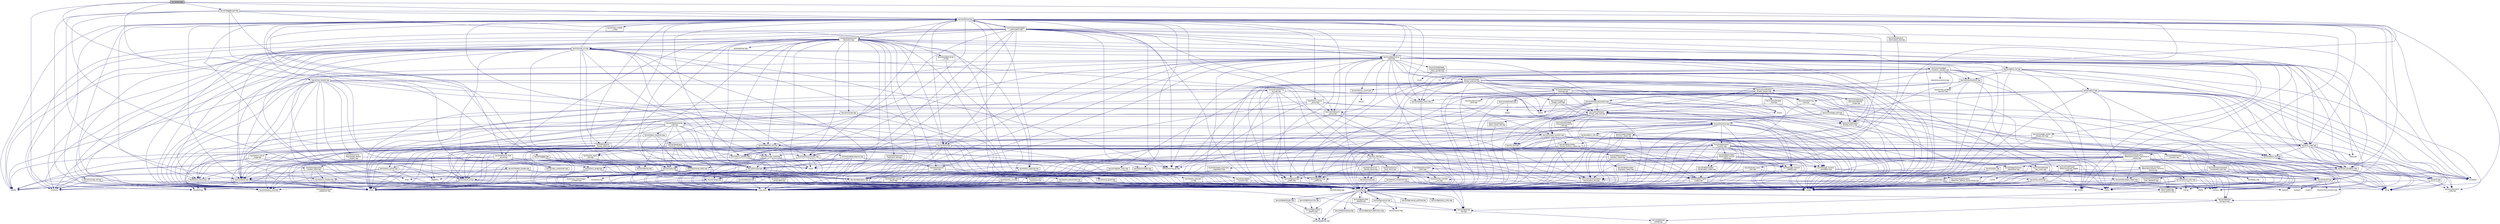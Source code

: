 digraph "zip_iterator.hpp"
{
  edge [fontname="Helvetica",fontsize="10",labelfontname="Helvetica",labelfontsize="10"];
  node [fontname="Helvetica",fontsize="10",shape=record];
  Node0 [label="zip_iterator.hpp",height=0.2,width=0.4,color="black", fillcolor="grey75", style="filled", fontcolor="black"];
  Node0 -> Node1 [color="midnightblue",fontsize="10",style="solid",fontname="Helvetica"];
  Node1 [label="hpx/config.hpp",height=0.2,width=0.4,color="black", fillcolor="white", style="filled",URL="$d8/dfd/config_8hpp.html"];
  Node1 -> Node2 [color="midnightblue",fontsize="10",style="solid",fontname="Helvetica"];
  Node2 [label="hpx/config/attributes.hpp",height=0.2,width=0.4,color="black", fillcolor="white", style="filled",URL="$df/d6a/attributes_8hpp.html"];
  Node2 -> Node3 [color="midnightblue",fontsize="10",style="solid",fontname="Helvetica"];
  Node3 [label="hpx/config/defines.hpp",height=0.2,width=0.4,color="grey75", fillcolor="white", style="filled"];
  Node2 -> Node4 [color="midnightblue",fontsize="10",style="solid",fontname="Helvetica"];
  Node4 [label="hpx/config/compiler\l_specific.hpp",height=0.2,width=0.4,color="black", fillcolor="white", style="filled",URL="$d2/d97/compiler__specific_8hpp.html"];
  Node4 -> Node3 [color="midnightblue",fontsize="10",style="solid",fontname="Helvetica"];
  Node1 -> Node5 [color="midnightblue",fontsize="10",style="solid",fontname="Helvetica"];
  Node5 [label="hpx/config/branch_hints.hpp",height=0.2,width=0.4,color="black", fillcolor="white", style="filled",URL="$de/d38/branch__hints_8hpp.html"];
  Node1 -> Node4 [color="midnightblue",fontsize="10",style="solid",fontname="Helvetica"];
  Node1 -> Node6 [color="midnightblue",fontsize="10",style="solid",fontname="Helvetica"];
  Node6 [label="hpx/config/constexpr.hpp",height=0.2,width=0.4,color="black", fillcolor="white", style="filled",URL="$d4/dce/constexpr_8hpp.html"];
  Node6 -> Node3 [color="midnightblue",fontsize="10",style="solid",fontname="Helvetica"];
  Node1 -> Node3 [color="midnightblue",fontsize="10",style="solid",fontname="Helvetica"];
  Node1 -> Node7 [color="midnightblue",fontsize="10",style="solid",fontname="Helvetica"];
  Node7 [label="hpx/config/emulate\l_deleted.hpp",height=0.2,width=0.4,color="black", fillcolor="white", style="filled",URL="$d6/de2/emulate__deleted_8hpp.html"];
  Node7 -> Node1 [color="midnightblue",fontsize="10",style="solid",fontname="Helvetica"];
  Node1 -> Node8 [color="midnightblue",fontsize="10",style="solid",fontname="Helvetica"];
  Node8 [label="hpx/config/export_definitions.hpp",height=0.2,width=0.4,color="black", fillcolor="white", style="filled",URL="$d8/df6/config_2export__definitions_8hpp.html"];
  Node1 -> Node9 [color="midnightblue",fontsize="10",style="solid",fontname="Helvetica"];
  Node9 [label="hpx/config/forceinline.hpp",height=0.2,width=0.4,color="black", fillcolor="white", style="filled",URL="$d7/d7f/forceinline_8hpp.html"];
  Node9 -> Node4 [color="midnightblue",fontsize="10",style="solid",fontname="Helvetica"];
  Node1 -> Node10 [color="midnightblue",fontsize="10",style="solid",fontname="Helvetica"];
  Node10 [label="hpx/config/manual_profiling.hpp",height=0.2,width=0.4,color="black", fillcolor="white", style="filled",URL="$de/d75/manual__profiling_8hpp.html"];
  Node1 -> Node11 [color="midnightblue",fontsize="10",style="solid",fontname="Helvetica"];
  Node11 [label="hpx/config/version.hpp",height=0.2,width=0.4,color="black", fillcolor="white", style="filled",URL="$d5/ddd/config_2version_8hpp.html"];
  Node11 -> Node1 [color="midnightblue",fontsize="10",style="solid",fontname="Helvetica"];
  Node11 -> Node8 [color="midnightblue",fontsize="10",style="solid",fontname="Helvetica"];
  Node11 -> Node12 [color="midnightblue",fontsize="10",style="solid",fontname="Helvetica"];
  Node12 [label="hpx/util/detail/pp\l/cat.hpp",height=0.2,width=0.4,color="black", fillcolor="white", style="filled",URL="$d0/d47/cat_8hpp.html"];
  Node12 -> Node13 [color="midnightblue",fontsize="10",style="solid",fontname="Helvetica"];
  Node13 [label="hpx/util/detail/pp\l/config.hpp",height=0.2,width=0.4,color="black", fillcolor="white", style="filled",URL="$d2/d1a/util_2detail_2pp_2config_8hpp.html"];
  Node11 -> Node14 [color="midnightblue",fontsize="10",style="solid",fontname="Helvetica"];
  Node14 [label="boost/version.hpp",height=0.2,width=0.4,color="grey75", fillcolor="white", style="filled"];
  Node1 -> Node14 [color="midnightblue",fontsize="10",style="solid",fontname="Helvetica"];
  Node1 -> Node12 [color="midnightblue",fontsize="10",style="solid",fontname="Helvetica"];
  Node1 -> Node15 [color="midnightblue",fontsize="10",style="solid",fontname="Helvetica"];
  Node15 [label="hpx/util/detail/pp\l/stringize.hpp",height=0.2,width=0.4,color="black", fillcolor="white", style="filled",URL="$de/ded/stringize_8hpp.html"];
  Node15 -> Node13 [color="midnightblue",fontsize="10",style="solid",fontname="Helvetica"];
  Node0 -> Node16 [color="midnightblue",fontsize="10",style="solid",fontname="Helvetica"];
  Node16 [label="hpx/lcos/future.hpp",height=0.2,width=0.4,color="black", fillcolor="white", style="filled",URL="$d3/d11/lcos_2future_8hpp.html"];
  Node16 -> Node1 [color="midnightblue",fontsize="10",style="solid",fontname="Helvetica"];
  Node16 -> Node17 [color="midnightblue",fontsize="10",style="solid",fontname="Helvetica"];
  Node17 [label="hpx/error_code.hpp",height=0.2,width=0.4,color="black", fillcolor="white", style="filled",URL="$d3/d5f/error__code_8hpp.html"];
  Node17 -> Node1 [color="midnightblue",fontsize="10",style="solid",fontname="Helvetica"];
  Node17 -> Node18 [color="midnightblue",fontsize="10",style="solid",fontname="Helvetica"];
  Node18 [label="hpx/error.hpp",height=0.2,width=0.4,color="black", fillcolor="white", style="filled",URL="$d9/d99/error_8hpp.html"];
  Node18 -> Node1 [color="midnightblue",fontsize="10",style="solid",fontname="Helvetica"];
  Node18 -> Node19 [color="midnightblue",fontsize="10",style="solid",fontname="Helvetica"];
  Node19 [label="boost/system/error\l_code.hpp",height=0.2,width=0.4,color="grey75", fillcolor="white", style="filled"];
  Node18 -> Node20 [color="midnightblue",fontsize="10",style="solid",fontname="Helvetica"];
  Node20 [label="string",height=0.2,width=0.4,color="grey75", fillcolor="white", style="filled"];
  Node17 -> Node21 [color="midnightblue",fontsize="10",style="solid",fontname="Helvetica"];
  Node21 [label="hpx/exception_fwd.hpp",height=0.2,width=0.4,color="black", fillcolor="white", style="filled",URL="$de/dd9/exception__fwd_8hpp.html"];
  Node21 -> Node1 [color="midnightblue",fontsize="10",style="solid",fontname="Helvetica"];
  Node21 -> Node18 [color="midnightblue",fontsize="10",style="solid",fontname="Helvetica"];
  Node21 -> Node22 [color="midnightblue",fontsize="10",style="solid",fontname="Helvetica"];
  Node22 [label="hpx/throw_exception.hpp",height=0.2,width=0.4,color="black", fillcolor="white", style="filled",URL="$d7/d3a/throw__exception_8hpp.html"];
  Node22 -> Node1 [color="midnightblue",fontsize="10",style="solid",fontname="Helvetica"];
  Node22 -> Node18 [color="midnightblue",fontsize="10",style="solid",fontname="Helvetica"];
  Node22 -> Node21 [color="midnightblue",fontsize="10",style="solid",fontname="Helvetica"];
  Node22 -> Node23 [color="midnightblue",fontsize="10",style="solid",fontname="Helvetica"];
  Node23 [label="boost/current_function.hpp",height=0.2,width=0.4,color="grey75", fillcolor="white", style="filled"];
  Node22 -> Node19 [color="midnightblue",fontsize="10",style="solid",fontname="Helvetica"];
  Node22 -> Node24 [color="midnightblue",fontsize="10",style="solid",fontname="Helvetica"];
  Node24 [label="exception",height=0.2,width=0.4,color="grey75", fillcolor="white", style="filled"];
  Node22 -> Node20 [color="midnightblue",fontsize="10",style="solid",fontname="Helvetica"];
  Node22 -> Node25 [color="midnightblue",fontsize="10",style="solid",fontname="Helvetica"];
  Node25 [label="hpx/config/warnings\l_prefix.hpp",height=0.2,width=0.4,color="black", fillcolor="white", style="filled",URL="$dd/d54/warnings__prefix_8hpp.html"];
  Node25 -> Node1 [color="midnightblue",fontsize="10",style="solid",fontname="Helvetica"];
  Node22 -> Node26 [color="midnightblue",fontsize="10",style="solid",fontname="Helvetica"];
  Node26 [label="hpx/config/warnings\l_suffix.hpp",height=0.2,width=0.4,color="black", fillcolor="white", style="filled",URL="$dc/dd1/warnings__suffix_8hpp.html"];
  Node26 -> Node1 [color="midnightblue",fontsize="10",style="solid",fontname="Helvetica"];
  Node17 -> Node19 [color="midnightblue",fontsize="10",style="solid",fontname="Helvetica"];
  Node17 -> Node24 [color="midnightblue",fontsize="10",style="solid",fontname="Helvetica"];
  Node17 -> Node27 [color="midnightblue",fontsize="10",style="solid",fontname="Helvetica"];
  Node27 [label="stdexcept",height=0.2,width=0.4,color="grey75", fillcolor="white", style="filled"];
  Node17 -> Node20 [color="midnightblue",fontsize="10",style="solid",fontname="Helvetica"];
  Node17 -> Node22 [color="midnightblue",fontsize="10",style="solid",fontname="Helvetica"];
  Node16 -> Node28 [color="midnightblue",fontsize="10",style="solid",fontname="Helvetica"];
  Node28 [label="hpx/lcos/detail/future\l_data.hpp",height=0.2,width=0.4,color="black", fillcolor="white", style="filled",URL="$d6/db9/future__data_8hpp.html"];
  Node28 -> Node1 [color="midnightblue",fontsize="10",style="solid",fontname="Helvetica"];
  Node28 -> Node17 [color="midnightblue",fontsize="10",style="solid",fontname="Helvetica"];
  Node28 -> Node29 [color="midnightblue",fontsize="10",style="solid",fontname="Helvetica"];
  Node29 [label="hpx/lcos/local/detail\l/condition_variable.hpp",height=0.2,width=0.4,color="black", fillcolor="white", style="filled",URL="$d7/dbe/lcos_2local_2detail_2condition__variable_8hpp.html"];
  Node29 -> Node1 [color="midnightblue",fontsize="10",style="solid",fontname="Helvetica"];
  Node29 -> Node17 [color="midnightblue",fontsize="10",style="solid",fontname="Helvetica"];
  Node29 -> Node30 [color="midnightblue",fontsize="10",style="solid",fontname="Helvetica"];
  Node30 [label="hpx/lcos/local/spinlock.hpp",height=0.2,width=0.4,color="black", fillcolor="white", style="filled",URL="$d9/d89/lcos_2local_2spinlock_8hpp.html"];
  Node30 -> Node1 [color="midnightblue",fontsize="10",style="solid",fontname="Helvetica"];
  Node30 -> Node31 [color="midnightblue",fontsize="10",style="solid",fontname="Helvetica"];
  Node31 [label="hpx/runtime/threads\l/thread_helpers.hpp",height=0.2,width=0.4,color="black", fillcolor="white", style="filled",URL="$d1/daf/thread__helpers_8hpp.html"];
  Node31 -> Node1 [color="midnightblue",fontsize="10",style="solid",fontname="Helvetica"];
  Node31 -> Node21 [color="midnightblue",fontsize="10",style="solid",fontname="Helvetica"];
  Node31 -> Node32 [color="midnightblue",fontsize="10",style="solid",fontname="Helvetica"];
  Node32 [label="hpx/runtime/naming\l_fwd.hpp",height=0.2,width=0.4,color="black", fillcolor="white", style="filled",URL="$d5/d24/naming__fwd_8hpp.html"];
  Node32 -> Node1 [color="midnightblue",fontsize="10",style="solid",fontname="Helvetica"];
  Node32 -> Node33 [color="midnightblue",fontsize="10",style="solid",fontname="Helvetica"];
  Node33 [label="hpx/runtime/agas_fwd.hpp",height=0.2,width=0.4,color="black", fillcolor="white", style="filled",URL="$df/d2a/agas__fwd_8hpp.html"];
  Node33 -> Node1 [color="midnightblue",fontsize="10",style="solid",fontname="Helvetica"];
  Node33 -> Node34 [color="midnightblue",fontsize="10",style="solid",fontname="Helvetica"];
  Node34 [label="hpx/runtime/components\l/component_type.hpp",height=0.2,width=0.4,color="black", fillcolor="white", style="filled",URL="$d3/d08/component__type_8hpp.html"];
  Node34 -> Node1 [color="midnightblue",fontsize="10",style="solid",fontname="Helvetica"];
  Node34 -> Node35 [color="midnightblue",fontsize="10",style="solid",fontname="Helvetica"];
  Node35 [label="hpx/traits/component\l_type_database.hpp",height=0.2,width=0.4,color="black", fillcolor="white", style="filled",URL="$d7/d48/component__type__database_8hpp.html"];
  Node35 -> Node1 [color="midnightblue",fontsize="10",style="solid",fontname="Helvetica"];
  Node35 -> Node36 [color="midnightblue",fontsize="10",style="solid",fontname="Helvetica"];
  Node36 [label="cstdint",height=0.2,width=0.4,color="grey75", fillcolor="white", style="filled"];
  Node34 -> Node37 [color="midnightblue",fontsize="10",style="solid",fontname="Helvetica"];
  Node37 [label="hpx/util/assert.hpp",height=0.2,width=0.4,color="black", fillcolor="white", style="filled",URL="$d2/d54/assert_8hpp.html"];
  Node37 -> Node1 [color="midnightblue",fontsize="10",style="solid",fontname="Helvetica"];
  Node37 -> Node38 [color="midnightblue",fontsize="10",style="solid",fontname="Helvetica"];
  Node38 [label="assert.h",height=0.2,width=0.4,color="grey75", fillcolor="white", style="filled"];
  Node37 -> Node23 [color="midnightblue",fontsize="10",style="solid",fontname="Helvetica"];
  Node37 -> Node39 [color="midnightblue",fontsize="10",style="solid",fontname="Helvetica"];
  Node39 [label="cstdlib",height=0.2,width=0.4,color="grey75", fillcolor="white", style="filled"];
  Node37 -> Node40 [color="midnightblue",fontsize="10",style="solid",fontname="Helvetica"];
  Node40 [label="iostream",height=0.2,width=0.4,color="grey75", fillcolor="white", style="filled"];
  Node34 -> Node41 [color="midnightblue",fontsize="10",style="solid",fontname="Helvetica"];
  Node41 [label="hpx/util/detail/pp\l/strip_parens.hpp",height=0.2,width=0.4,color="black", fillcolor="white", style="filled",URL="$d1/dcf/strip__parens_8hpp.html",tooltip="Defines the HPX_PP_STRIP_PARENS macro. "];
  Node41 -> Node12 [color="midnightblue",fontsize="10",style="solid",fontname="Helvetica"];
  Node34 -> Node36 [color="midnightblue",fontsize="10",style="solid",fontname="Helvetica"];
  Node34 -> Node20 [color="midnightblue",fontsize="10",style="solid",fontname="Helvetica"];
  Node33 -> Node42 [color="midnightblue",fontsize="10",style="solid",fontname="Helvetica"];
  Node42 [label="hpx/util/function.hpp",height=0.2,width=0.4,color="black", fillcolor="white", style="filled",URL="$d7/d7c/function_8hpp.html"];
  Node42 -> Node1 [color="midnightblue",fontsize="10",style="solid",fontname="Helvetica"];
  Node42 -> Node43 [color="midnightblue",fontsize="10",style="solid",fontname="Helvetica"];
  Node43 [label="hpx/runtime/serialization\l/serialization_fwd.hpp",height=0.2,width=0.4,color="black", fillcolor="white", style="filled",URL="$d4/d93/serialization__fwd_8hpp.html"];
  Node43 -> Node1 [color="midnightblue",fontsize="10",style="solid",fontname="Helvetica"];
  Node43 -> Node41 [color="midnightblue",fontsize="10",style="solid",fontname="Helvetica"];
  Node43 -> Node44 [color="midnightblue",fontsize="10",style="solid",fontname="Helvetica"];
  Node44 [label="type_traits",height=0.2,width=0.4,color="grey75", fillcolor="white", style="filled"];
  Node42 -> Node45 [color="midnightblue",fontsize="10",style="solid",fontname="Helvetica"];
  Node45 [label="hpx/traits/get_function\l_address.hpp",height=0.2,width=0.4,color="black", fillcolor="white", style="filled",URL="$df/d1c/get__function__address_8hpp.html"];
  Node45 -> Node1 [color="midnightblue",fontsize="10",style="solid",fontname="Helvetica"];
  Node45 -> Node46 [color="midnightblue",fontsize="10",style="solid",fontname="Helvetica"];
  Node46 [label="cstddef",height=0.2,width=0.4,color="grey75", fillcolor="white", style="filled"];
  Node45 -> Node47 [color="midnightblue",fontsize="10",style="solid",fontname="Helvetica"];
  Node47 [label="memory",height=0.2,width=0.4,color="grey75", fillcolor="white", style="filled"];
  Node42 -> Node48 [color="midnightblue",fontsize="10",style="solid",fontname="Helvetica"];
  Node48 [label="hpx/traits/get_function\l_annotation.hpp",height=0.2,width=0.4,color="black", fillcolor="white", style="filled",URL="$db/d2c/get__function__annotation_8hpp.html"];
  Node48 -> Node1 [color="midnightblue",fontsize="10",style="solid",fontname="Helvetica"];
  Node48 -> Node49 [color="midnightblue",fontsize="10",style="solid",fontname="Helvetica"];
  Node49 [label="hpx/util/itt_notify.hpp",height=0.2,width=0.4,color="black", fillcolor="white", style="filled",URL="$de/df9/itt__notify_8hpp.html"];
  Node49 -> Node1 [color="midnightblue",fontsize="10",style="solid",fontname="Helvetica"];
  Node49 -> Node46 [color="midnightblue",fontsize="10",style="solid",fontname="Helvetica"];
  Node49 -> Node36 [color="midnightblue",fontsize="10",style="solid",fontname="Helvetica"];
  Node49 -> Node50 [color="midnightblue",fontsize="10",style="solid",fontname="Helvetica"];
  Node50 [label="cstring",height=0.2,width=0.4,color="grey75", fillcolor="white", style="filled"];
  Node48 -> Node46 [color="midnightblue",fontsize="10",style="solid",fontname="Helvetica"];
  Node48 -> Node47 [color="midnightblue",fontsize="10",style="solid",fontname="Helvetica"];
  Node42 -> Node51 [color="midnightblue",fontsize="10",style="solid",fontname="Helvetica"];
  Node51 [label="hpx/traits/is_callable.hpp",height=0.2,width=0.4,color="black", fillcolor="white", style="filled",URL="$da/d69/is__callable_8hpp.html"];
  Node51 -> Node1 [color="midnightblue",fontsize="10",style="solid",fontname="Helvetica"];
  Node51 -> Node52 [color="midnightblue",fontsize="10",style="solid",fontname="Helvetica"];
  Node52 [label="hpx/util/always_void.hpp",height=0.2,width=0.4,color="black", fillcolor="white", style="filled",URL="$d0/d88/always__void_8hpp.html"];
  Node51 -> Node53 [color="midnightblue",fontsize="10",style="solid",fontname="Helvetica"];
  Node53 [label="hpx/util/result_of.hpp",height=0.2,width=0.4,color="black", fillcolor="white", style="filled",URL="$dd/d4f/result__of_8hpp.html"];
  Node53 -> Node1 [color="midnightblue",fontsize="10",style="solid",fontname="Helvetica"];
  Node53 -> Node54 [color="midnightblue",fontsize="10",style="solid",fontname="Helvetica"];
  Node54 [label="boost/ref.hpp",height=0.2,width=0.4,color="grey75", fillcolor="white", style="filled"];
  Node53 -> Node44 [color="midnightblue",fontsize="10",style="solid",fontname="Helvetica"];
  Node53 -> Node55 [color="midnightblue",fontsize="10",style="solid",fontname="Helvetica"];
  Node55 [label="utility",height=0.2,width=0.4,color="grey75", fillcolor="white", style="filled"];
  Node51 -> Node44 [color="midnightblue",fontsize="10",style="solid",fontname="Helvetica"];
  Node42 -> Node56 [color="midnightblue",fontsize="10",style="solid",fontname="Helvetica"];
  Node56 [label="hpx/util/detail/basic\l_function.hpp",height=0.2,width=0.4,color="black", fillcolor="white", style="filled",URL="$dc/da0/basic__function_8hpp.html"];
  Node56 -> Node1 [color="midnightblue",fontsize="10",style="solid",fontname="Helvetica"];
  Node56 -> Node43 [color="midnightblue",fontsize="10",style="solid",fontname="Helvetica"];
  Node56 -> Node45 [color="midnightblue",fontsize="10",style="solid",fontname="Helvetica"];
  Node56 -> Node48 [color="midnightblue",fontsize="10",style="solid",fontname="Helvetica"];
  Node56 -> Node51 [color="midnightblue",fontsize="10",style="solid",fontname="Helvetica"];
  Node56 -> Node57 [color="midnightblue",fontsize="10",style="solid",fontname="Helvetica"];
  Node57 [label="hpx/util/detail/empty\l_function.hpp",height=0.2,width=0.4,color="black", fillcolor="white", style="filled",URL="$d6/d4d/empty__function_8hpp.html"];
  Node57 -> Node22 [color="midnightblue",fontsize="10",style="solid",fontname="Helvetica"];
  Node57 -> Node58 [color="midnightblue",fontsize="10",style="solid",fontname="Helvetica"];
  Node58 [label="hpx/util/detail/function\l_registration.hpp",height=0.2,width=0.4,color="black", fillcolor="white", style="filled",URL="$df/d7b/function__registration_8hpp.html"];
  Node58 -> Node1 [color="midnightblue",fontsize="10",style="solid",fontname="Helvetica"];
  Node58 -> Node59 [color="midnightblue",fontsize="10",style="solid",fontname="Helvetica"];
  Node59 [label="hpx/util/demangle_helper.hpp",height=0.2,width=0.4,color="black", fillcolor="white", style="filled",URL="$dc/db2/demangle__helper_8hpp.html"];
  Node59 -> Node1 [color="midnightblue",fontsize="10",style="solid",fontname="Helvetica"];
  Node59 -> Node60 [color="midnightblue",fontsize="10",style="solid",fontname="Helvetica"];
  Node60 [label="typeinfo",height=0.2,width=0.4,color="grey75", fillcolor="white", style="filled"];
  Node58 -> Node15 [color="midnightblue",fontsize="10",style="solid",fontname="Helvetica"];
  Node58 -> Node41 [color="midnightblue",fontsize="10",style="solid",fontname="Helvetica"];
  Node58 -> Node44 [color="midnightblue",fontsize="10",style="solid",fontname="Helvetica"];
  Node56 -> Node61 [color="midnightblue",fontsize="10",style="solid",fontname="Helvetica"];
  Node61 [label="hpx/util/detail/vtable\l/serializable_function\l_vtable.hpp",height=0.2,width=0.4,color="black", fillcolor="white", style="filled",URL="$de/d38/serializable__function__vtable_8hpp.html"];
  Node61 -> Node1 [color="midnightblue",fontsize="10",style="solid",fontname="Helvetica"];
  Node61 -> Node62 [color="midnightblue",fontsize="10",style="solid",fontname="Helvetica"];
  Node62 [label="hpx/runtime/serialization\l/detail/polymorphic_intrusive\l_factory.hpp",height=0.2,width=0.4,color="black", fillcolor="white", style="filled",URL="$dd/d93/polymorphic__intrusive__factory_8hpp.html"];
  Node62 -> Node1 [color="midnightblue",fontsize="10",style="solid",fontname="Helvetica"];
  Node62 -> Node43 [color="midnightblue",fontsize="10",style="solid",fontname="Helvetica"];
  Node62 -> Node59 [color="midnightblue",fontsize="10",style="solid",fontname="Helvetica"];
  Node62 -> Node15 [color="midnightblue",fontsize="10",style="solid",fontname="Helvetica"];
  Node62 -> Node63 [color="midnightblue",fontsize="10",style="solid",fontname="Helvetica"];
  Node63 [label="hpx/util/jenkins_hash.hpp",height=0.2,width=0.4,color="black", fillcolor="white", style="filled",URL="$dc/d6d/jenkins__hash_8hpp.html"];
  Node63 -> Node1 [color="midnightblue",fontsize="10",style="solid",fontname="Helvetica"];
  Node63 -> Node39 [color="midnightblue",fontsize="10",style="solid",fontname="Helvetica"];
  Node63 -> Node46 [color="midnightblue",fontsize="10",style="solid",fontname="Helvetica"];
  Node63 -> Node36 [color="midnightblue",fontsize="10",style="solid",fontname="Helvetica"];
  Node63 -> Node50 [color="midnightblue",fontsize="10",style="solid",fontname="Helvetica"];
  Node63 -> Node20 [color="midnightblue",fontsize="10",style="solid",fontname="Helvetica"];
  Node63 -> Node55 [color="midnightblue",fontsize="10",style="solid",fontname="Helvetica"];
  Node62 -> Node20 [color="midnightblue",fontsize="10",style="solid",fontname="Helvetica"];
  Node62 -> Node64 [color="midnightblue",fontsize="10",style="solid",fontname="Helvetica"];
  Node64 [label="unordered_map",height=0.2,width=0.4,color="grey75", fillcolor="white", style="filled"];
  Node61 -> Node58 [color="midnightblue",fontsize="10",style="solid",fontname="Helvetica"];
  Node61 -> Node65 [color="midnightblue",fontsize="10",style="solid",fontname="Helvetica"];
  Node65 [label="hpx/util/detail/vtable\l/serializable_vtable.hpp",height=0.2,width=0.4,color="black", fillcolor="white", style="filled",URL="$dd/d66/serializable__vtable_8hpp.html"];
  Node65 -> Node1 [color="midnightblue",fontsize="10",style="solid",fontname="Helvetica"];
  Node65 -> Node43 [color="midnightblue",fontsize="10",style="solid",fontname="Helvetica"];
  Node65 -> Node66 [color="midnightblue",fontsize="10",style="solid",fontname="Helvetica"];
  Node66 [label="hpx/util/detail/vtable\l/vtable.hpp",height=0.2,width=0.4,color="black", fillcolor="white", style="filled",URL="$d0/d6c/vtable_8hpp.html"];
  Node66 -> Node1 [color="midnightblue",fontsize="10",style="solid",fontname="Helvetica"];
  Node66 -> Node46 [color="midnightblue",fontsize="10",style="solid",fontname="Helvetica"];
  Node66 -> Node47 [color="midnightblue",fontsize="10",style="solid",fontname="Helvetica"];
  Node66 -> Node44 [color="midnightblue",fontsize="10",style="solid",fontname="Helvetica"];
  Node66 -> Node60 [color="midnightblue",fontsize="10",style="solid",fontname="Helvetica"];
  Node66 -> Node55 [color="midnightblue",fontsize="10",style="solid",fontname="Helvetica"];
  Node61 -> Node66 [color="midnightblue",fontsize="10",style="solid",fontname="Helvetica"];
  Node61 -> Node20 [color="midnightblue",fontsize="10",style="solid",fontname="Helvetica"];
  Node61 -> Node44 [color="midnightblue",fontsize="10",style="solid",fontname="Helvetica"];
  Node56 -> Node65 [color="midnightblue",fontsize="10",style="solid",fontname="Helvetica"];
  Node56 -> Node66 [color="midnightblue",fontsize="10",style="solid",fontname="Helvetica"];
  Node56 -> Node46 [color="midnightblue",fontsize="10",style="solid",fontname="Helvetica"];
  Node56 -> Node50 [color="midnightblue",fontsize="10",style="solid",fontname="Helvetica"];
  Node56 -> Node20 [color="midnightblue",fontsize="10",style="solid",fontname="Helvetica"];
  Node56 -> Node44 [color="midnightblue",fontsize="10",style="solid",fontname="Helvetica"];
  Node56 -> Node60 [color="midnightblue",fontsize="10",style="solid",fontname="Helvetica"];
  Node56 -> Node55 [color="midnightblue",fontsize="10",style="solid",fontname="Helvetica"];
  Node42 -> Node58 [color="midnightblue",fontsize="10",style="solid",fontname="Helvetica"];
  Node42 -> Node67 [color="midnightblue",fontsize="10",style="solid",fontname="Helvetica"];
  Node67 [label="hpx/util/detail/vtable\l/function_vtable.hpp",height=0.2,width=0.4,color="black", fillcolor="white", style="filled",URL="$db/dac/function__vtable_8hpp.html"];
  Node67 -> Node1 [color="midnightblue",fontsize="10",style="solid",fontname="Helvetica"];
  Node67 -> Node68 [color="midnightblue",fontsize="10",style="solid",fontname="Helvetica"];
  Node68 [label="hpx/util/detail/vtable\l/copyable_vtable.hpp",height=0.2,width=0.4,color="black", fillcolor="white", style="filled",URL="$db/d2f/copyable__vtable_8hpp.html"];
  Node68 -> Node1 [color="midnightblue",fontsize="10",style="solid",fontname="Helvetica"];
  Node68 -> Node66 [color="midnightblue",fontsize="10",style="solid",fontname="Helvetica"];
  Node67 -> Node69 [color="midnightblue",fontsize="10",style="solid",fontname="Helvetica"];
  Node69 [label="hpx/util/detail/vtable\l/unique_function_vtable.hpp",height=0.2,width=0.4,color="black", fillcolor="white", style="filled",URL="$d1/d3b/unique__function__vtable_8hpp.html"];
  Node69 -> Node1 [color="midnightblue",fontsize="10",style="solid",fontname="Helvetica"];
  Node69 -> Node57 [color="midnightblue",fontsize="10",style="solid",fontname="Helvetica"];
  Node69 -> Node70 [color="midnightblue",fontsize="10",style="solid",fontname="Helvetica"];
  Node70 [label="hpx/util/detail/vtable\l/callable_vtable.hpp",height=0.2,width=0.4,color="black", fillcolor="white", style="filled",URL="$d8/d67/callable__vtable_8hpp.html"];
  Node70 -> Node1 [color="midnightblue",fontsize="10",style="solid",fontname="Helvetica"];
  Node70 -> Node45 [color="midnightblue",fontsize="10",style="solid",fontname="Helvetica"];
  Node70 -> Node48 [color="midnightblue",fontsize="10",style="solid",fontname="Helvetica"];
  Node70 -> Node66 [color="midnightblue",fontsize="10",style="solid",fontname="Helvetica"];
  Node70 -> Node71 [color="midnightblue",fontsize="10",style="solid",fontname="Helvetica"];
  Node71 [label="hpx/util/invoke.hpp",height=0.2,width=0.4,color="black", fillcolor="white", style="filled",URL="$dd/d31/invoke_8hpp.html"];
  Node71 -> Node1 [color="midnightblue",fontsize="10",style="solid",fontname="Helvetica"];
  Node71 -> Node53 [color="midnightblue",fontsize="10",style="solid",fontname="Helvetica"];
  Node71 -> Node72 [color="midnightblue",fontsize="10",style="solid",fontname="Helvetica"];
  Node72 [label="hpx/util/void_guard.hpp",height=0.2,width=0.4,color="black", fillcolor="white", style="filled",URL="$db/d59/void__guard_8hpp.html"];
  Node72 -> Node1 [color="midnightblue",fontsize="10",style="solid",fontname="Helvetica"];
  Node71 -> Node54 [color="midnightblue",fontsize="10",style="solid",fontname="Helvetica"];
  Node71 -> Node44 [color="midnightblue",fontsize="10",style="solid",fontname="Helvetica"];
  Node71 -> Node55 [color="midnightblue",fontsize="10",style="solid",fontname="Helvetica"];
  Node70 -> Node46 [color="midnightblue",fontsize="10",style="solid",fontname="Helvetica"];
  Node70 -> Node55 [color="midnightblue",fontsize="10",style="solid",fontname="Helvetica"];
  Node69 -> Node66 [color="midnightblue",fontsize="10",style="solid",fontname="Helvetica"];
  Node69 -> Node71 [color="midnightblue",fontsize="10",style="solid",fontname="Helvetica"];
  Node69 -> Node44 [color="midnightblue",fontsize="10",style="solid",fontname="Helvetica"];
  Node69 -> Node55 [color="midnightblue",fontsize="10",style="solid",fontname="Helvetica"];
  Node67 -> Node66 [color="midnightblue",fontsize="10",style="solid",fontname="Helvetica"];
  Node42 -> Node66 [color="midnightblue",fontsize="10",style="solid",fontname="Helvetica"];
  Node42 -> Node73 [color="midnightblue",fontsize="10",style="solid",fontname="Helvetica"];
  Node73 [label="hpx/util_fwd.hpp",height=0.2,width=0.4,color="black", fillcolor="white", style="filled",URL="$d4/d46/util__fwd_8hpp.html"];
  Node73 -> Node1 [color="midnightblue",fontsize="10",style="solid",fontname="Helvetica"];
  Node42 -> Node46 [color="midnightblue",fontsize="10",style="solid",fontname="Helvetica"];
  Node42 -> Node44 [color="midnightblue",fontsize="10",style="solid",fontname="Helvetica"];
  Node42 -> Node55 [color="midnightblue",fontsize="10",style="solid",fontname="Helvetica"];
  Node33 -> Node20 [color="midnightblue",fontsize="10",style="solid",fontname="Helvetica"];
  Node32 -> Node36 [color="midnightblue",fontsize="10",style="solid",fontname="Helvetica"];
  Node31 -> Node74 [color="midnightblue",fontsize="10",style="solid",fontname="Helvetica"];
  Node74 [label="hpx/runtime/threads\l_fwd.hpp",height=0.2,width=0.4,color="black", fillcolor="white", style="filled",URL="$d7/da9/threads__fwd_8hpp.html"];
  Node74 -> Node1 [color="midnightblue",fontsize="10",style="solid",fontname="Helvetica"];
  Node74 -> Node75 [color="midnightblue",fontsize="10",style="solid",fontname="Helvetica"];
  Node75 [label="hpx/runtime/threads\l/thread_data_fwd.hpp",height=0.2,width=0.4,color="black", fillcolor="white", style="filled",URL="$d4/db6/thread__data__fwd_8hpp.html"];
  Node75 -> Node1 [color="midnightblue",fontsize="10",style="solid",fontname="Helvetica"];
  Node75 -> Node21 [color="midnightblue",fontsize="10",style="solid",fontname="Helvetica"];
  Node75 -> Node76 [color="midnightblue",fontsize="10",style="solid",fontname="Helvetica"];
  Node76 [label="hpx/runtime/threads\l/coroutines/coroutine\l_fwd.hpp",height=0.2,width=0.4,color="black", fillcolor="white", style="filled",URL="$d2/d2d/coroutine__fwd_8hpp.html"];
  Node76 -> Node1 [color="midnightblue",fontsize="10",style="solid",fontname="Helvetica"];
  Node75 -> Node77 [color="midnightblue",fontsize="10",style="solid",fontname="Helvetica"];
  Node77 [label="hpx/runtime/threads\l/thread_enums.hpp",height=0.2,width=0.4,color="black", fillcolor="white", style="filled",URL="$db/d7d/thread__enums_8hpp.html"];
  Node77 -> Node1 [color="midnightblue",fontsize="10",style="solid",fontname="Helvetica"];
  Node77 -> Node78 [color="midnightblue",fontsize="10",style="solid",fontname="Helvetica"];
  Node78 [label="hpx/runtime/threads\l/detail/combined_tagged\l_state.hpp",height=0.2,width=0.4,color="black", fillcolor="white", style="filled",URL="$d4/d8e/combined__tagged__state_8hpp.html"];
  Node78 -> Node1 [color="midnightblue",fontsize="10",style="solid",fontname="Helvetica"];
  Node78 -> Node37 [color="midnightblue",fontsize="10",style="solid",fontname="Helvetica"];
  Node78 -> Node46 [color="midnightblue",fontsize="10",style="solid",fontname="Helvetica"];
  Node78 -> Node36 [color="midnightblue",fontsize="10",style="solid",fontname="Helvetica"];
  Node77 -> Node46 [color="midnightblue",fontsize="10",style="solid",fontname="Helvetica"];
  Node75 -> Node73 [color="midnightblue",fontsize="10",style="solid",fontname="Helvetica"];
  Node75 -> Node42 [color="midnightblue",fontsize="10",style="solid",fontname="Helvetica"];
  Node75 -> Node79 [color="midnightblue",fontsize="10",style="solid",fontname="Helvetica"];
  Node79 [label="hpx/util/unique_function.hpp",height=0.2,width=0.4,color="black", fillcolor="white", style="filled",URL="$da/d32/unique__function_8hpp.html"];
  Node79 -> Node1 [color="midnightblue",fontsize="10",style="solid",fontname="Helvetica"];
  Node79 -> Node43 [color="midnightblue",fontsize="10",style="solid",fontname="Helvetica"];
  Node79 -> Node45 [color="midnightblue",fontsize="10",style="solid",fontname="Helvetica"];
  Node79 -> Node48 [color="midnightblue",fontsize="10",style="solid",fontname="Helvetica"];
  Node79 -> Node51 [color="midnightblue",fontsize="10",style="solid",fontname="Helvetica"];
  Node79 -> Node56 [color="midnightblue",fontsize="10",style="solid",fontname="Helvetica"];
  Node79 -> Node58 [color="midnightblue",fontsize="10",style="solid",fontname="Helvetica"];
  Node79 -> Node69 [color="midnightblue",fontsize="10",style="solid",fontname="Helvetica"];
  Node79 -> Node66 [color="midnightblue",fontsize="10",style="solid",fontname="Helvetica"];
  Node79 -> Node73 [color="midnightblue",fontsize="10",style="solid",fontname="Helvetica"];
  Node79 -> Node46 [color="midnightblue",fontsize="10",style="solid",fontname="Helvetica"];
  Node79 -> Node44 [color="midnightblue",fontsize="10",style="solid",fontname="Helvetica"];
  Node79 -> Node55 [color="midnightblue",fontsize="10",style="solid",fontname="Helvetica"];
  Node75 -> Node80 [color="midnightblue",fontsize="10",style="solid",fontname="Helvetica"];
  Node80 [label="boost/intrusive_ptr.hpp",height=0.2,width=0.4,color="grey75", fillcolor="white", style="filled"];
  Node75 -> Node46 [color="midnightblue",fontsize="10",style="solid",fontname="Helvetica"];
  Node75 -> Node36 [color="midnightblue",fontsize="10",style="solid",fontname="Helvetica"];
  Node75 -> Node55 [color="midnightblue",fontsize="10",style="solid",fontname="Helvetica"];
  Node74 -> Node77 [color="midnightblue",fontsize="10",style="solid",fontname="Helvetica"];
  Node31 -> Node81 [color="midnightblue",fontsize="10",style="solid",fontname="Helvetica"];
  Node81 [label="hpx/runtime/threads\l/policies/scheduler\l_mode.hpp",height=0.2,width=0.4,color="black", fillcolor="white", style="filled",URL="$db/d8e/scheduler__mode_8hpp.html"];
  Node31 -> Node75 [color="midnightblue",fontsize="10",style="solid",fontname="Helvetica"];
  Node31 -> Node77 [color="midnightblue",fontsize="10",style="solid",fontname="Helvetica"];
  Node31 -> Node73 [color="midnightblue",fontsize="10",style="solid",fontname="Helvetica"];
  Node31 -> Node79 [color="midnightblue",fontsize="10",style="solid",fontname="Helvetica"];
  Node31 -> Node82 [color="midnightblue",fontsize="10",style="solid",fontname="Helvetica"];
  Node82 [label="hpx/util/steady_clock.hpp",height=0.2,width=0.4,color="black", fillcolor="white", style="filled",URL="$d6/d46/steady__clock_8hpp.html"];
  Node82 -> Node1 [color="midnightblue",fontsize="10",style="solid",fontname="Helvetica"];
  Node82 -> Node83 [color="midnightblue",fontsize="10",style="solid",fontname="Helvetica"];
  Node83 [label="chrono",height=0.2,width=0.4,color="grey75", fillcolor="white", style="filled"];
  Node31 -> Node84 [color="midnightblue",fontsize="10",style="solid",fontname="Helvetica"];
  Node84 [label="hpx/util/thread_description.hpp",height=0.2,width=0.4,color="black", fillcolor="white", style="filled",URL="$d0/d42/thread__description_8hpp.html"];
  Node84 -> Node1 [color="midnightblue",fontsize="10",style="solid",fontname="Helvetica"];
  Node84 -> Node85 [color="midnightblue",fontsize="10",style="solid",fontname="Helvetica"];
  Node85 [label="hpx/runtime/actions\l/basic_action_fwd.hpp",height=0.2,width=0.4,color="black", fillcolor="white", style="filled",URL="$d6/d4d/basic__action__fwd_8hpp.html"];
  Node85 -> Node1 [color="midnightblue",fontsize="10",style="solid",fontname="Helvetica"];
  Node84 -> Node75 [color="midnightblue",fontsize="10",style="solid",fontname="Helvetica"];
  Node84 -> Node45 [color="midnightblue",fontsize="10",style="solid",fontname="Helvetica"];
  Node84 -> Node48 [color="midnightblue",fontsize="10",style="solid",fontname="Helvetica"];
  Node84 -> Node86 [color="midnightblue",fontsize="10",style="solid",fontname="Helvetica"];
  Node86 [label="hpx/traits/is_action.hpp",height=0.2,width=0.4,color="black", fillcolor="white", style="filled",URL="$db/df7/is__action_8hpp.html"];
  Node86 -> Node1 [color="midnightblue",fontsize="10",style="solid",fontname="Helvetica"];
  Node86 -> Node52 [color="midnightblue",fontsize="10",style="solid",fontname="Helvetica"];
  Node86 -> Node87 [color="midnightblue",fontsize="10",style="solid",fontname="Helvetica"];
  Node87 [label="hpx/util/decay.hpp",height=0.2,width=0.4,color="black", fillcolor="white", style="filled",URL="$df/d37/decay_8hpp.html"];
  Node87 -> Node1 [color="midnightblue",fontsize="10",style="solid",fontname="Helvetica"];
  Node87 -> Node54 [color="midnightblue",fontsize="10",style="solid",fontname="Helvetica"];
  Node87 -> Node88 [color="midnightblue",fontsize="10",style="solid",fontname="Helvetica"];
  Node88 [label="functional",height=0.2,width=0.4,color="grey75", fillcolor="white", style="filled"];
  Node87 -> Node44 [color="midnightblue",fontsize="10",style="solid",fontname="Helvetica"];
  Node87 -> Node55 [color="midnightblue",fontsize="10",style="solid",fontname="Helvetica"];
  Node86 -> Node44 [color="midnightblue",fontsize="10",style="solid",fontname="Helvetica"];
  Node84 -> Node37 [color="midnightblue",fontsize="10",style="solid",fontname="Helvetica"];
  Node84 -> Node46 [color="midnightblue",fontsize="10",style="solid",fontname="Helvetica"];
  Node84 -> Node89 [color="midnightblue",fontsize="10",style="solid",fontname="Helvetica"];
  Node89 [label="iosfwd",height=0.2,width=0.4,color="grey75", fillcolor="white", style="filled"];
  Node84 -> Node20 [color="midnightblue",fontsize="10",style="solid",fontname="Helvetica"];
  Node84 -> Node44 [color="midnightblue",fontsize="10",style="solid",fontname="Helvetica"];
  Node84 -> Node55 [color="midnightblue",fontsize="10",style="solid",fontname="Helvetica"];
  Node31 -> Node83 [color="midnightblue",fontsize="10",style="solid",fontname="Helvetica"];
  Node31 -> Node46 [color="midnightblue",fontsize="10",style="solid",fontname="Helvetica"];
  Node31 -> Node36 [color="midnightblue",fontsize="10",style="solid",fontname="Helvetica"];
  Node30 -> Node49 [color="midnightblue",fontsize="10",style="solid",fontname="Helvetica"];
  Node30 -> Node90 [color="midnightblue",fontsize="10",style="solid",fontname="Helvetica"];
  Node90 [label="hpx/util/register_locks.hpp",height=0.2,width=0.4,color="black", fillcolor="white", style="filled",URL="$d6/d38/register__locks_8hpp.html"];
  Node90 -> Node1 [color="midnightblue",fontsize="10",style="solid",fontname="Helvetica"];
  Node90 -> Node91 [color="midnightblue",fontsize="10",style="solid",fontname="Helvetica"];
  Node91 [label="hpx/traits/has_member\l_xxx.hpp",height=0.2,width=0.4,color="black", fillcolor="white", style="filled",URL="$db/d45/has__member__xxx_8hpp.html"];
  Node91 -> Node12 [color="midnightblue",fontsize="10",style="solid",fontname="Helvetica"];
  Node91 -> Node44 [color="midnightblue",fontsize="10",style="solid",fontname="Helvetica"];
  Node90 -> Node44 [color="midnightblue",fontsize="10",style="solid",fontname="Helvetica"];
  Node90 -> Node55 [color="midnightblue",fontsize="10",style="solid",fontname="Helvetica"];
  Node30 -> Node92 [color="midnightblue",fontsize="10",style="solid",fontname="Helvetica"];
  Node92 [label="boost/smart_ptr/detail\l/spinlock.hpp",height=0.2,width=0.4,color="grey75", fillcolor="white", style="filled"];
  Node30 -> Node46 [color="midnightblue",fontsize="10",style="solid",fontname="Helvetica"];
  Node30 -> Node36 [color="midnightblue",fontsize="10",style="solid",fontname="Helvetica"];
  Node29 -> Node75 [color="midnightblue",fontsize="10",style="solid",fontname="Helvetica"];
  Node29 -> Node77 [color="midnightblue",fontsize="10",style="solid",fontname="Helvetica"];
  Node29 -> Node82 [color="midnightblue",fontsize="10",style="solid",fontname="Helvetica"];
  Node29 -> Node93 [color="midnightblue",fontsize="10",style="solid",fontname="Helvetica"];
  Node93 [label="boost/intrusive/slist.hpp",height=0.2,width=0.4,color="grey75", fillcolor="white", style="filled"];
  Node29 -> Node46 [color="midnightblue",fontsize="10",style="solid",fontname="Helvetica"];
  Node29 -> Node94 [color="midnightblue",fontsize="10",style="solid",fontname="Helvetica"];
  Node94 [label="mutex",height=0.2,width=0.4,color="grey75", fillcolor="white", style="filled"];
  Node29 -> Node55 [color="midnightblue",fontsize="10",style="solid",fontname="Helvetica"];
  Node28 -> Node30 [color="midnightblue",fontsize="10",style="solid",fontname="Helvetica"];
  Node28 -> Node95 [color="midnightblue",fontsize="10",style="solid",fontname="Helvetica"];
  Node95 [label="hpx/runtime/get_worker\l_thread_num.hpp",height=0.2,width=0.4,color="black", fillcolor="white", style="filled",URL="$dd/d4a/get__worker__thread__num_8hpp.html"];
  Node95 -> Node1 [color="midnightblue",fontsize="10",style="solid",fontname="Helvetica"];
  Node95 -> Node17 [color="midnightblue",fontsize="10",style="solid",fontname="Helvetica"];
  Node95 -> Node46 [color="midnightblue",fontsize="10",style="solid",fontname="Helvetica"];
  Node28 -> Node96 [color="midnightblue",fontsize="10",style="solid",fontname="Helvetica"];
  Node96 [label="hpx/runtime/launch\l_policy.hpp",height=0.2,width=0.4,color="black", fillcolor="white", style="filled",URL="$d4/d21/launch__policy_8hpp.html"];
  Node96 -> Node1 [color="midnightblue",fontsize="10",style="solid",fontname="Helvetica"];
  Node96 -> Node77 [color="midnightblue",fontsize="10",style="solid",fontname="Helvetica"];
  Node96 -> Node43 [color="midnightblue",fontsize="10",style="solid",fontname="Helvetica"];
  Node96 -> Node44 [color="midnightblue",fontsize="10",style="solid",fontname="Helvetica"];
  Node96 -> Node55 [color="midnightblue",fontsize="10",style="solid",fontname="Helvetica"];
  Node28 -> Node97 [color="midnightblue",fontsize="10",style="solid",fontname="Helvetica"];
  Node97 [label="hpx/runtime/threads\l/coroutines/detail/get\l_stack_pointer.hpp",height=0.2,width=0.4,color="black", fillcolor="white", style="filled",URL="$dd/de8/get__stack__pointer_8hpp.html"];
  Node97 -> Node46 [color="midnightblue",fontsize="10",style="solid",fontname="Helvetica"];
  Node97 -> Node98 [color="midnightblue",fontsize="10",style="solid",fontname="Helvetica"];
  Node98 [label="limits",height=0.2,width=0.4,color="grey75", fillcolor="white", style="filled"];
  Node28 -> Node99 [color="midnightblue",fontsize="10",style="solid",fontname="Helvetica"];
  Node99 [label="hpx/runtime/threads\l/thread_executor.hpp",height=0.2,width=0.4,color="black", fillcolor="white", style="filled",URL="$d3/d45/thread__executor_8hpp.html"];
  Node99 -> Node1 [color="midnightblue",fontsize="10",style="solid",fontname="Helvetica"];
  Node99 -> Node100 [color="midnightblue",fontsize="10",style="solid",fontname="Helvetica"];
  Node100 [label="hpx/runtime/get_os\l_thread_count.hpp",height=0.2,width=0.4,color="black", fillcolor="white", style="filled",URL="$d9/d8c/get__os__thread__count_8hpp.html"];
  Node100 -> Node1 [color="midnightblue",fontsize="10",style="solid",fontname="Helvetica"];
  Node100 -> Node75 [color="midnightblue",fontsize="10",style="solid",fontname="Helvetica"];
  Node100 -> Node46 [color="midnightblue",fontsize="10",style="solid",fontname="Helvetica"];
  Node99 -> Node101 [color="midnightblue",fontsize="10",style="solid",fontname="Helvetica"];
  Node101 [label="hpx/runtime/threads\l/cpu_mask.hpp",height=0.2,width=0.4,color="black", fillcolor="white", style="filled",URL="$dc/d0d/cpu__mask_8hpp.html"];
  Node101 -> Node1 [color="midnightblue",fontsize="10",style="solid",fontname="Helvetica"];
  Node101 -> Node37 [color="midnightblue",fontsize="10",style="solid",fontname="Helvetica"];
  Node101 -> Node102 [color="midnightblue",fontsize="10",style="solid",fontname="Helvetica"];
  Node102 [label="climits",height=0.2,width=0.4,color="grey75", fillcolor="white", style="filled"];
  Node101 -> Node46 [color="midnightblue",fontsize="10",style="solid",fontname="Helvetica"];
  Node101 -> Node36 [color="midnightblue",fontsize="10",style="solid",fontname="Helvetica"];
  Node101 -> Node20 [color="midnightblue",fontsize="10",style="solid",fontname="Helvetica"];
  Node99 -> Node81 [color="midnightblue",fontsize="10",style="solid",fontname="Helvetica"];
  Node99 -> Node77 [color="midnightblue",fontsize="10",style="solid",fontname="Helvetica"];
  Node99 -> Node103 [color="midnightblue",fontsize="10",style="solid",fontname="Helvetica"];
  Node103 [label="hpx/runtime/threads\l/topology.hpp",height=0.2,width=0.4,color="black", fillcolor="white", style="filled",URL="$df/d4b/topology_8hpp.html"];
  Node103 -> Node1 [color="midnightblue",fontsize="10",style="solid",fontname="Helvetica"];
  Node103 -> Node104 [color="midnightblue",fontsize="10",style="solid",fontname="Helvetica"];
  Node104 [label="hpx/compat/thread.hpp",height=0.2,width=0.4,color="black", fillcolor="white", style="filled",URL="$d3/dd1/compat_2thread_8hpp.html"];
  Node104 -> Node1 [color="midnightblue",fontsize="10",style="solid",fontname="Helvetica"];
  Node104 -> Node105 [color="midnightblue",fontsize="10",style="solid",fontname="Helvetica"];
  Node105 [label="thread",height=0.2,width=0.4,color="grey75", fillcolor="white", style="filled"];
  Node103 -> Node21 [color="midnightblue",fontsize="10",style="solid",fontname="Helvetica"];
  Node103 -> Node32 [color="midnightblue",fontsize="10",style="solid",fontname="Helvetica"];
  Node103 -> Node101 [color="midnightblue",fontsize="10",style="solid",fontname="Helvetica"];
  Node103 -> Node75 [color="midnightblue",fontsize="10",style="solid",fontname="Helvetica"];
  Node103 -> Node46 [color="midnightblue",fontsize="10",style="solid",fontname="Helvetica"];
  Node103 -> Node89 [color="midnightblue",fontsize="10",style="solid",fontname="Helvetica"];
  Node103 -> Node55 [color="midnightblue",fontsize="10",style="solid",fontname="Helvetica"];
  Node99 -> Node106 [color="midnightblue",fontsize="10",style="solid",fontname="Helvetica"];
  Node106 [label="hpx/util/atomic_count.hpp",height=0.2,width=0.4,color="black", fillcolor="white", style="filled",URL="$d1/d58/atomic__count_8hpp.html"];
  Node106 -> Node1 [color="midnightblue",fontsize="10",style="solid",fontname="Helvetica"];
  Node106 -> Node107 [color="midnightblue",fontsize="10",style="solid",fontname="Helvetica"];
  Node107 [label="atomic",height=0.2,width=0.4,color="grey75", fillcolor="white", style="filled"];
  Node99 -> Node82 [color="midnightblue",fontsize="10",style="solid",fontname="Helvetica"];
  Node99 -> Node84 [color="midnightblue",fontsize="10",style="solid",fontname="Helvetica"];
  Node99 -> Node79 [color="midnightblue",fontsize="10",style="solid",fontname="Helvetica"];
  Node99 -> Node80 [color="midnightblue",fontsize="10",style="solid",fontname="Helvetica"];
  Node99 -> Node83 [color="midnightblue",fontsize="10",style="solid",fontname="Helvetica"];
  Node99 -> Node46 [color="midnightblue",fontsize="10",style="solid",fontname="Helvetica"];
  Node99 -> Node36 [color="midnightblue",fontsize="10",style="solid",fontname="Helvetica"];
  Node99 -> Node55 [color="midnightblue",fontsize="10",style="solid",fontname="Helvetica"];
  Node99 -> Node25 [color="midnightblue",fontsize="10",style="solid",fontname="Helvetica"];
  Node99 -> Node89 [color="midnightblue",fontsize="10",style="solid",fontname="Helvetica"];
  Node99 -> Node26 [color="midnightblue",fontsize="10",style="solid",fontname="Helvetica"];
  Node28 -> Node31 [color="midnightblue",fontsize="10",style="solid",fontname="Helvetica"];
  Node28 -> Node22 [color="midnightblue",fontsize="10",style="solid",fontname="Helvetica"];
  Node28 -> Node108 [color="midnightblue",fontsize="10",style="solid",fontname="Helvetica"];
  Node108 [label="hpx/traits/future_access.hpp",height=0.2,width=0.4,color="black", fillcolor="white", style="filled",URL="$d6/dea/future__access_8hpp.html"];
  Node108 -> Node1 [color="midnightblue",fontsize="10",style="solid",fontname="Helvetica"];
  Node108 -> Node109 [color="midnightblue",fontsize="10",style="solid",fontname="Helvetica"];
  Node109 [label="hpx/traits/future_traits.hpp",height=0.2,width=0.4,color="black", fillcolor="white", style="filled",URL="$dd/dca/future__traits_8hpp.html"];
  Node109 -> Node1 [color="midnightblue",fontsize="10",style="solid",fontname="Helvetica"];
  Node109 -> Node110 [color="midnightblue",fontsize="10",style="solid",fontname="Helvetica"];
  Node110 [label="hpx/traits/is_future.hpp",height=0.2,width=0.4,color="black", fillcolor="white", style="filled",URL="$d5/da8/is__future_8hpp.html"];
  Node110 -> Node1 [color="midnightblue",fontsize="10",style="solid",fontname="Helvetica"];
  Node110 -> Node54 [color="midnightblue",fontsize="10",style="solid",fontname="Helvetica"];
  Node110 -> Node88 [color="midnightblue",fontsize="10",style="solid",fontname="Helvetica"];
  Node110 -> Node44 [color="midnightblue",fontsize="10",style="solid",fontname="Helvetica"];
  Node109 -> Node44 [color="midnightblue",fontsize="10",style="solid",fontname="Helvetica"];
  Node108 -> Node80 [color="midnightblue",fontsize="10",style="solid",fontname="Helvetica"];
  Node108 -> Node44 [color="midnightblue",fontsize="10",style="solid",fontname="Helvetica"];
  Node108 -> Node55 [color="midnightblue",fontsize="10",style="solid",fontname="Helvetica"];
  Node108 -> Node111 [color="midnightblue",fontsize="10",style="solid",fontname="Helvetica"];
  Node111 [label="vector",height=0.2,width=0.4,color="grey75", fillcolor="white", style="filled"];
  Node28 -> Node112 [color="midnightblue",fontsize="10",style="solid",fontname="Helvetica"];
  Node112 [label="hpx/traits/get_remote\l_result.hpp",height=0.2,width=0.4,color="black", fillcolor="white", style="filled",URL="$d4/d62/get__remote__result_8hpp.html"];
  Node112 -> Node1 [color="midnightblue",fontsize="10",style="solid",fontname="Helvetica"];
  Node112 -> Node55 [color="midnightblue",fontsize="10",style="solid",fontname="Helvetica"];
  Node28 -> Node113 [color="midnightblue",fontsize="10",style="solid",fontname="Helvetica"];
  Node113 [label="hpx/util/annotated\l_function.hpp",height=0.2,width=0.4,color="black", fillcolor="white", style="filled",URL="$da/daf/annotated__function_8hpp.html"];
  Node113 -> Node1 [color="midnightblue",fontsize="10",style="solid",fontname="Helvetica"];
  Node113 -> Node46 [color="midnightblue",fontsize="10",style="solid",fontname="Helvetica"];
  Node113 -> Node36 [color="midnightblue",fontsize="10",style="solid",fontname="Helvetica"];
  Node113 -> Node44 [color="midnightblue",fontsize="10",style="solid",fontname="Helvetica"];
  Node113 -> Node55 [color="midnightblue",fontsize="10",style="solid",fontname="Helvetica"];
  Node28 -> Node37 [color="midnightblue",fontsize="10",style="solid",fontname="Helvetica"];
  Node28 -> Node114 [color="midnightblue",fontsize="10",style="solid",fontname="Helvetica"];
  Node114 [label="hpx/util/assert_owns\l_lock.hpp",height=0.2,width=0.4,color="black", fillcolor="white", style="filled",URL="$d4/d45/assert__owns__lock_8hpp.html"];
  Node114 -> Node1 [color="midnightblue",fontsize="10",style="solid",fontname="Helvetica"];
  Node114 -> Node91 [color="midnightblue",fontsize="10",style="solid",fontname="Helvetica"];
  Node114 -> Node37 [color="midnightblue",fontsize="10",style="solid",fontname="Helvetica"];
  Node114 -> Node44 [color="midnightblue",fontsize="10",style="solid",fontname="Helvetica"];
  Node28 -> Node106 [color="midnightblue",fontsize="10",style="solid",fontname="Helvetica"];
  Node28 -> Node115 [color="midnightblue",fontsize="10",style="solid",fontname="Helvetica"];
  Node115 [label="hpx/util/bind.hpp",height=0.2,width=0.4,color="black", fillcolor="white", style="filled",URL="$d3/df8/util_2bind_8hpp.html"];
  Node115 -> Node1 [color="midnightblue",fontsize="10",style="solid",fontname="Helvetica"];
  Node115 -> Node45 [color="midnightblue",fontsize="10",style="solid",fontname="Helvetica"];
  Node115 -> Node48 [color="midnightblue",fontsize="10",style="solid",fontname="Helvetica"];
  Node115 -> Node86 [color="midnightblue",fontsize="10",style="solid",fontname="Helvetica"];
  Node115 -> Node116 [color="midnightblue",fontsize="10",style="solid",fontname="Helvetica"];
  Node116 [label="hpx/traits/is_bind\l_expression.hpp",height=0.2,width=0.4,color="black", fillcolor="white", style="filled",URL="$dc/dd6/is__bind__expression_8hpp.html"];
  Node116 -> Node1 [color="midnightblue",fontsize="10",style="solid",fontname="Helvetica"];
  Node116 -> Node44 [color="midnightblue",fontsize="10",style="solid",fontname="Helvetica"];
  Node115 -> Node117 [color="midnightblue",fontsize="10",style="solid",fontname="Helvetica"];
  Node117 [label="hpx/traits/is_placeholder.hpp",height=0.2,width=0.4,color="black", fillcolor="white", style="filled",URL="$d8/dbb/is__placeholder_8hpp.html"];
  Node117 -> Node1 [color="midnightblue",fontsize="10",style="solid",fontname="Helvetica"];
  Node117 -> Node118 [color="midnightblue",fontsize="10",style="solid",fontname="Helvetica"];
  Node118 [label="boost/bind/arg.hpp",height=0.2,width=0.4,color="grey75", fillcolor="white", style="filled"];
  Node117 -> Node44 [color="midnightblue",fontsize="10",style="solid",fontname="Helvetica"];
  Node115 -> Node37 [color="midnightblue",fontsize="10",style="solid",fontname="Helvetica"];
  Node115 -> Node87 [color="midnightblue",fontsize="10",style="solid",fontname="Helvetica"];
  Node115 -> Node119 [color="midnightblue",fontsize="10",style="solid",fontname="Helvetica"];
  Node119 [label="hpx/util/detail/pack.hpp",height=0.2,width=0.4,color="black", fillcolor="white", style="filled",URL="$d3/d83/pack_8hpp.html"];
  Node119 -> Node1 [color="midnightblue",fontsize="10",style="solid",fontname="Helvetica"];
  Node119 -> Node46 [color="midnightblue",fontsize="10",style="solid",fontname="Helvetica"];
  Node119 -> Node44 [color="midnightblue",fontsize="10",style="solid",fontname="Helvetica"];
  Node115 -> Node71 [color="midnightblue",fontsize="10",style="solid",fontname="Helvetica"];
  Node115 -> Node120 [color="midnightblue",fontsize="10",style="solid",fontname="Helvetica"];
  Node120 [label="hpx/util/invoke_fused.hpp",height=0.2,width=0.4,color="black", fillcolor="white", style="filled",URL="$d7/dc9/invoke__fused_8hpp.html"];
  Node120 -> Node1 [color="midnightblue",fontsize="10",style="solid",fontname="Helvetica"];
  Node120 -> Node119 [color="midnightblue",fontsize="10",style="solid",fontname="Helvetica"];
  Node120 -> Node71 [color="midnightblue",fontsize="10",style="solid",fontname="Helvetica"];
  Node120 -> Node53 [color="midnightblue",fontsize="10",style="solid",fontname="Helvetica"];
  Node120 -> Node121 [color="midnightblue",fontsize="10",style="solid",fontname="Helvetica"];
  Node121 [label="hpx/util/tuple.hpp",height=0.2,width=0.4,color="black", fillcolor="white", style="filled",URL="$d3/d6f/tuple_8hpp.html"];
  Node121 -> Node1 [color="midnightblue",fontsize="10",style="solid",fontname="Helvetica"];
  Node121 -> Node122 [color="midnightblue",fontsize="10",style="solid",fontname="Helvetica"];
  Node122 [label="hpx/runtime/serialization\l/detail/non_default_constructible.hpp",height=0.2,width=0.4,color="black", fillcolor="white", style="filled",URL="$d7/d22/non__default__constructible_8hpp.html"];
  Node122 -> Node1 [color="midnightblue",fontsize="10",style="solid",fontname="Helvetica"];
  Node122 -> Node47 [color="midnightblue",fontsize="10",style="solid",fontname="Helvetica"];
  Node121 -> Node123 [color="midnightblue",fontsize="10",style="solid",fontname="Helvetica"];
  Node123 [label="hpx/traits/is_bitwise\l_serializable.hpp",height=0.2,width=0.4,color="black", fillcolor="white", style="filled",URL="$db/d2a/is__bitwise__serializable_8hpp.html"];
  Node123 -> Node1 [color="midnightblue",fontsize="10",style="solid",fontname="Helvetica"];
  Node123 -> Node44 [color="midnightblue",fontsize="10",style="solid",fontname="Helvetica"];
  Node121 -> Node87 [color="midnightblue",fontsize="10",style="solid",fontname="Helvetica"];
  Node121 -> Node119 [color="midnightblue",fontsize="10",style="solid",fontname="Helvetica"];
  Node121 -> Node124 [color="midnightblue",fontsize="10",style="solid",fontname="Helvetica"];
  Node124 [label="boost/array.hpp",height=0.2,width=0.4,color="grey75", fillcolor="white", style="filled"];
  Node121 -> Node125 [color="midnightblue",fontsize="10",style="solid",fontname="Helvetica"];
  Node125 [label="boost/type_traits/integral\l_constant.hpp",height=0.2,width=0.4,color="grey75", fillcolor="white", style="filled"];
  Node121 -> Node126 [color="midnightblue",fontsize="10",style="solid",fontname="Helvetica"];
  Node126 [label="array",height=0.2,width=0.4,color="grey75", fillcolor="white", style="filled"];
  Node121 -> Node127 [color="midnightblue",fontsize="10",style="solid",fontname="Helvetica"];
  Node127 [label="algorithm",height=0.2,width=0.4,color="grey75", fillcolor="white", style="filled"];
  Node121 -> Node46 [color="midnightblue",fontsize="10",style="solid",fontname="Helvetica"];
  Node121 -> Node44 [color="midnightblue",fontsize="10",style="solid",fontname="Helvetica"];
  Node121 -> Node55 [color="midnightblue",fontsize="10",style="solid",fontname="Helvetica"];
  Node120 -> Node72 [color="midnightblue",fontsize="10",style="solid",fontname="Helvetica"];
  Node120 -> Node46 [color="midnightblue",fontsize="10",style="solid",fontname="Helvetica"];
  Node120 -> Node44 [color="midnightblue",fontsize="10",style="solid",fontname="Helvetica"];
  Node120 -> Node55 [color="midnightblue",fontsize="10",style="solid",fontname="Helvetica"];
  Node115 -> Node53 [color="midnightblue",fontsize="10",style="solid",fontname="Helvetica"];
  Node115 -> Node121 [color="midnightblue",fontsize="10",style="solid",fontname="Helvetica"];
  Node115 -> Node46 [color="midnightblue",fontsize="10",style="solid",fontname="Helvetica"];
  Node115 -> Node44 [color="midnightblue",fontsize="10",style="solid",fontname="Helvetica"];
  Node115 -> Node55 [color="midnightblue",fontsize="10",style="solid",fontname="Helvetica"];
  Node28 -> Node87 [color="midnightblue",fontsize="10",style="solid",fontname="Helvetica"];
  Node28 -> Node128 [color="midnightblue",fontsize="10",style="solid",fontname="Helvetica"];
  Node128 [label="hpx/util/deferred_call.hpp",height=0.2,width=0.4,color="black", fillcolor="white", style="filled",URL="$d0/d3b/deferred__call_8hpp.html"];
  Node128 -> Node1 [color="midnightblue",fontsize="10",style="solid",fontname="Helvetica"];
  Node128 -> Node45 [color="midnightblue",fontsize="10",style="solid",fontname="Helvetica"];
  Node128 -> Node48 [color="midnightblue",fontsize="10",style="solid",fontname="Helvetica"];
  Node128 -> Node51 [color="midnightblue",fontsize="10",style="solid",fontname="Helvetica"];
  Node128 -> Node87 [color="midnightblue",fontsize="10",style="solid",fontname="Helvetica"];
  Node128 -> Node120 [color="midnightblue",fontsize="10",style="solid",fontname="Helvetica"];
  Node128 -> Node53 [color="midnightblue",fontsize="10",style="solid",fontname="Helvetica"];
  Node128 -> Node121 [color="midnightblue",fontsize="10",style="solid",fontname="Helvetica"];
  Node128 -> Node46 [color="midnightblue",fontsize="10",style="solid",fontname="Helvetica"];
  Node128 -> Node44 [color="midnightblue",fontsize="10",style="solid",fontname="Helvetica"];
  Node128 -> Node55 [color="midnightblue",fontsize="10",style="solid",fontname="Helvetica"];
  Node28 -> Node82 [color="midnightblue",fontsize="10",style="solid",fontname="Helvetica"];
  Node28 -> Node79 [color="midnightblue",fontsize="10",style="solid",fontname="Helvetica"];
  Node28 -> Node129 [color="midnightblue",fontsize="10",style="solid",fontname="Helvetica"];
  Node129 [label="hpx/util/unused.hpp",height=0.2,width=0.4,color="black", fillcolor="white", style="filled",URL="$dd/d26/unused_8hpp.html"];
  Node129 -> Node1 [color="midnightblue",fontsize="10",style="solid",fontname="Helvetica"];
  Node28 -> Node80 [color="midnightblue",fontsize="10",style="solid",fontname="Helvetica"];
  Node28 -> Node83 [color="midnightblue",fontsize="10",style="solid",fontname="Helvetica"];
  Node28 -> Node46 [color="midnightblue",fontsize="10",style="solid",fontname="Helvetica"];
  Node28 -> Node24 [color="midnightblue",fontsize="10",style="solid",fontname="Helvetica"];
  Node28 -> Node88 [color="midnightblue",fontsize="10",style="solid",fontname="Helvetica"];
  Node28 -> Node47 [color="midnightblue",fontsize="10",style="solid",fontname="Helvetica"];
  Node28 -> Node94 [color="midnightblue",fontsize="10",style="solid",fontname="Helvetica"];
  Node28 -> Node44 [color="midnightblue",fontsize="10",style="solid",fontname="Helvetica"];
  Node28 -> Node55 [color="midnightblue",fontsize="10",style="solid",fontname="Helvetica"];
  Node16 -> Node130 [color="midnightblue",fontsize="10",style="solid",fontname="Helvetica"];
  Node130 [label="hpx/lcos_fwd.hpp",height=0.2,width=0.4,color="black", fillcolor="white", style="filled",URL="$da/d46/lcos__fwd_8hpp.html"];
  Node130 -> Node1 [color="midnightblue",fontsize="10",style="solid",fontname="Helvetica"];
  Node130 -> Node131 [color="midnightblue",fontsize="10",style="solid",fontname="Helvetica"];
  Node131 [label="hpx/traits/is_component.hpp",height=0.2,width=0.4,color="black", fillcolor="white", style="filled",URL="$d9/d27/is__component_8hpp.html"];
  Node131 -> Node1 [color="midnightblue",fontsize="10",style="solid",fontname="Helvetica"];
  Node131 -> Node46 [color="midnightblue",fontsize="10",style="solid",fontname="Helvetica"];
  Node131 -> Node44 [color="midnightblue",fontsize="10",style="solid",fontname="Helvetica"];
  Node130 -> Node132 [color="midnightblue",fontsize="10",style="solid",fontname="Helvetica"];
  Node132 [label="hpx/traits/promise\l_local_result.hpp",height=0.2,width=0.4,color="black", fillcolor="white", style="filled",URL="$de/da6/promise__local__result_8hpp.html"];
  Node132 -> Node1 [color="midnightblue",fontsize="10",style="solid",fontname="Helvetica"];
  Node132 -> Node129 [color="midnightblue",fontsize="10",style="solid",fontname="Helvetica"];
  Node130 -> Node133 [color="midnightblue",fontsize="10",style="solid",fontname="Helvetica"];
  Node133 [label="hpx/traits/promise\l_remote_result.hpp",height=0.2,width=0.4,color="black", fillcolor="white", style="filled",URL="$d3/dcf/promise__remote__result_8hpp.html"];
  Node133 -> Node129 [color="midnightblue",fontsize="10",style="solid",fontname="Helvetica"];
  Node130 -> Node111 [color="midnightblue",fontsize="10",style="solid",fontname="Helvetica"];
  Node16 -> Node134 [color="midnightblue",fontsize="10",style="solid",fontname="Helvetica"];
  Node134 [label="hpx/runtime/actions\l/continuation_fwd.hpp",height=0.2,width=0.4,color="black", fillcolor="white", style="filled",URL="$d2/d0c/continuation__fwd_8hpp.html"];
  Node134 -> Node1 [color="midnightblue",fontsize="10",style="solid",fontname="Helvetica"];
  Node16 -> Node135 [color="midnightblue",fontsize="10",style="solid",fontname="Helvetica"];
  Node135 [label="hpx/runtime/serialization\l/detail/polymorphic_nonintrusive\l_factory.hpp",height=0.2,width=0.4,color="black", fillcolor="white", style="filled",URL="$d0/d45/polymorphic__nonintrusive__factory_8hpp.html"];
  Node135 -> Node1 [color="midnightblue",fontsize="10",style="solid",fontname="Helvetica"];
  Node135 -> Node43 [color="midnightblue",fontsize="10",style="solid",fontname="Helvetica"];
  Node135 -> Node122 [color="midnightblue",fontsize="10",style="solid",fontname="Helvetica"];
  Node135 -> Node22 [color="midnightblue",fontsize="10",style="solid",fontname="Helvetica"];
  Node135 -> Node136 [color="midnightblue",fontsize="10",style="solid",fontname="Helvetica"];
  Node136 [label="hpx/traits/needs_automatic\l_registration.hpp",height=0.2,width=0.4,color="black", fillcolor="white", style="filled",URL="$d8/dd4/needs__automatic__registration_8hpp.html"];
  Node136 -> Node44 [color="midnightblue",fontsize="10",style="solid",fontname="Helvetica"];
  Node135 -> Node137 [color="midnightblue",fontsize="10",style="solid",fontname="Helvetica"];
  Node137 [label="hpx/traits/polymorphic\l_traits.hpp",height=0.2,width=0.4,color="black", fillcolor="white", style="filled",URL="$d8/d6a/polymorphic__traits_8hpp.html"];
  Node137 -> Node91 [color="midnightblue",fontsize="10",style="solid",fontname="Helvetica"];
  Node137 -> Node138 [color="midnightblue",fontsize="10",style="solid",fontname="Helvetica"];
  Node138 [label="hpx/traits/has_xxx.hpp",height=0.2,width=0.4,color="black", fillcolor="white", style="filled",URL="$de/d82/has__xxx_8hpp.html"];
  Node138 -> Node52 [color="midnightblue",fontsize="10",style="solid",fontname="Helvetica"];
  Node138 -> Node12 [color="midnightblue",fontsize="10",style="solid",fontname="Helvetica"];
  Node138 -> Node44 [color="midnightblue",fontsize="10",style="solid",fontname="Helvetica"];
  Node137 -> Node41 [color="midnightblue",fontsize="10",style="solid",fontname="Helvetica"];
  Node137 -> Node44 [color="midnightblue",fontsize="10",style="solid",fontname="Helvetica"];
  Node135 -> Node37 [color="midnightblue",fontsize="10",style="solid",fontname="Helvetica"];
  Node135 -> Node59 [color="midnightblue",fontsize="10",style="solid",fontname="Helvetica"];
  Node135 -> Node15 [color="midnightblue",fontsize="10",style="solid",fontname="Helvetica"];
  Node135 -> Node41 [color="midnightblue",fontsize="10",style="solid",fontname="Helvetica"];
  Node135 -> Node63 [color="midnightblue",fontsize="10",style="solid",fontname="Helvetica"];
  Node135 -> Node139 [color="midnightblue",fontsize="10",style="solid",fontname="Helvetica"];
  Node139 [label="hpx/util/static.hpp",height=0.2,width=0.4,color="black", fillcolor="white", style="filled",URL="$d0/dfe/static_8hpp.html"];
  Node139 -> Node1 [color="midnightblue",fontsize="10",style="solid",fontname="Helvetica"];
  Node139 -> Node44 [color="midnightblue",fontsize="10",style="solid",fontname="Helvetica"];
  Node139 -> Node140 [color="midnightblue",fontsize="10",style="solid",fontname="Helvetica"];
  Node140 [label="hpx/compat/mutex.hpp",height=0.2,width=0.4,color="black", fillcolor="white", style="filled",URL="$db/d3c/compat_2mutex_8hpp.html"];
  Node140 -> Node1 [color="midnightblue",fontsize="10",style="solid",fontname="Helvetica"];
  Node140 -> Node94 [color="midnightblue",fontsize="10",style="solid",fontname="Helvetica"];
  Node139 -> Node47 [color="midnightblue",fontsize="10",style="solid",fontname="Helvetica"];
  Node135 -> Node47 [color="midnightblue",fontsize="10",style="solid",fontname="Helvetica"];
  Node135 -> Node20 [color="midnightblue",fontsize="10",style="solid",fontname="Helvetica"];
  Node135 -> Node60 [color="midnightblue",fontsize="10",style="solid",fontname="Helvetica"];
  Node135 -> Node44 [color="midnightblue",fontsize="10",style="solid",fontname="Helvetica"];
  Node135 -> Node64 [color="midnightblue",fontsize="10",style="solid",fontname="Helvetica"];
  Node135 -> Node25 [color="midnightblue",fontsize="10",style="solid",fontname="Helvetica"];
  Node135 -> Node26 [color="midnightblue",fontsize="10",style="solid",fontname="Helvetica"];
  Node16 -> Node96 [color="midnightblue",fontsize="10",style="solid",fontname="Helvetica"];
  Node16 -> Node22 [color="midnightblue",fontsize="10",style="solid",fontname="Helvetica"];
  Node16 -> Node141 [color="midnightblue",fontsize="10",style="solid",fontname="Helvetica"];
  Node141 [label="hpx/traits/acquire\l_shared_state.hpp",height=0.2,width=0.4,color="black", fillcolor="white", style="filled",URL="$d4/d49/acquire__shared__state_8hpp.html"];
  Node141 -> Node1 [color="midnightblue",fontsize="10",style="solid",fontname="Helvetica"];
  Node141 -> Node142 [color="midnightblue",fontsize="10",style="solid",fontname="Helvetica"];
  Node142 [label="hpx/util/range.hpp",height=0.2,width=0.4,color="black", fillcolor="white", style="filled",URL="$d2/d53/range_8hpp.html"];
  Node142 -> Node1 [color="midnightblue",fontsize="10",style="solid",fontname="Helvetica"];
  Node142 -> Node46 [color="midnightblue",fontsize="10",style="solid",fontname="Helvetica"];
  Node142 -> Node143 [color="midnightblue",fontsize="10",style="solid",fontname="Helvetica"];
  Node143 [label="iterator",height=0.2,width=0.4,color="grey75", fillcolor="white", style="filled"];
  Node142 -> Node55 [color="midnightblue",fontsize="10",style="solid",fontname="Helvetica"];
  Node141 -> Node144 [color="midnightblue",fontsize="10",style="solid",fontname="Helvetica"];
  Node144 [label="hpx/traits/detail/reserve.hpp",height=0.2,width=0.4,color="black", fillcolor="white", style="filled",URL="$df/de2/reserve_8hpp.html"];
  Node144 -> Node1 [color="midnightblue",fontsize="10",style="solid",fontname="Helvetica"];
  Node144 -> Node142 [color="midnightblue",fontsize="10",style="solid",fontname="Helvetica"];
  Node144 -> Node145 [color="midnightblue",fontsize="10",style="solid",fontname="Helvetica"];
  Node145 [label="hpx/traits/is_range.hpp",height=0.2,width=0.4,color="black", fillcolor="white", style="filled",URL="$dc/d32/is__range_8hpp.html"];
  Node145 -> Node142 [color="midnightblue",fontsize="10",style="solid",fontname="Helvetica"];
  Node145 -> Node143 [color="midnightblue",fontsize="10",style="solid",fontname="Helvetica"];
  Node145 -> Node44 [color="midnightblue",fontsize="10",style="solid",fontname="Helvetica"];
  Node144 -> Node91 [color="midnightblue",fontsize="10",style="solid",fontname="Helvetica"];
  Node144 -> Node46 [color="midnightblue",fontsize="10",style="solid",fontname="Helvetica"];
  Node144 -> Node143 [color="midnightblue",fontsize="10",style="solid",fontname="Helvetica"];
  Node144 -> Node44 [color="midnightblue",fontsize="10",style="solid",fontname="Helvetica"];
  Node144 -> Node111 [color="midnightblue",fontsize="10",style="solid",fontname="Helvetica"];
  Node141 -> Node108 [color="midnightblue",fontsize="10",style="solid",fontname="Helvetica"];
  Node141 -> Node109 [color="midnightblue",fontsize="10",style="solid",fontname="Helvetica"];
  Node141 -> Node110 [color="midnightblue",fontsize="10",style="solid",fontname="Helvetica"];
  Node141 -> Node146 [color="midnightblue",fontsize="10",style="solid",fontname="Helvetica"];
  Node146 [label="hpx/traits/is_future\l_range.hpp",height=0.2,width=0.4,color="black", fillcolor="white", style="filled",URL="$d7/d26/is__future__range_8hpp.html"];
  Node146 -> Node110 [color="midnightblue",fontsize="10",style="solid",fontname="Helvetica"];
  Node146 -> Node145 [color="midnightblue",fontsize="10",style="solid",fontname="Helvetica"];
  Node146 -> Node54 [color="midnightblue",fontsize="10",style="solid",fontname="Helvetica"];
  Node146 -> Node88 [color="midnightblue",fontsize="10",style="solid",fontname="Helvetica"];
  Node146 -> Node44 [color="midnightblue",fontsize="10",style="solid",fontname="Helvetica"];
  Node141 -> Node145 [color="midnightblue",fontsize="10",style="solid",fontname="Helvetica"];
  Node141 -> Node80 [color="midnightblue",fontsize="10",style="solid",fontname="Helvetica"];
  Node141 -> Node127 [color="midnightblue",fontsize="10",style="solid",fontname="Helvetica"];
  Node141 -> Node46 [color="midnightblue",fontsize="10",style="solid",fontname="Helvetica"];
  Node141 -> Node143 [color="midnightblue",fontsize="10",style="solid",fontname="Helvetica"];
  Node141 -> Node44 [color="midnightblue",fontsize="10",style="solid",fontname="Helvetica"];
  Node141 -> Node55 [color="midnightblue",fontsize="10",style="solid",fontname="Helvetica"];
  Node141 -> Node111 [color="midnightblue",fontsize="10",style="solid",fontname="Helvetica"];
  Node16 -> Node147 [color="midnightblue",fontsize="10",style="solid",fontname="Helvetica"];
  Node147 [label="hpx/traits/concepts.hpp",height=0.2,width=0.4,color="black", fillcolor="white", style="filled",URL="$d7/dd8/concepts_8hpp.html"];
  Node147 -> Node12 [color="midnightblue",fontsize="10",style="solid",fontname="Helvetica"];
  Node147 -> Node44 [color="midnightblue",fontsize="10",style="solid",fontname="Helvetica"];
  Node16 -> Node108 [color="midnightblue",fontsize="10",style="solid",fontname="Helvetica"];
  Node16 -> Node148 [color="midnightblue",fontsize="10",style="solid",fontname="Helvetica"];
  Node148 [label="hpx/traits/future_then\l_result.hpp",height=0.2,width=0.4,color="black", fillcolor="white", style="filled",URL="$d3/d2c/future__then__result_8hpp.html"];
  Node148 -> Node1 [color="midnightblue",fontsize="10",style="solid",fontname="Helvetica"];
  Node148 -> Node52 [color="midnightblue",fontsize="10",style="solid",fontname="Helvetica"];
  Node148 -> Node119 [color="midnightblue",fontsize="10",style="solid",fontname="Helvetica"];
  Node148 -> Node149 [color="midnightblue",fontsize="10",style="solid",fontname="Helvetica"];
  Node149 [label="hpx/util/identity.hpp",height=0.2,width=0.4,color="black", fillcolor="white", style="filled",URL="$d7/d0e/identity_8hpp.html"];
  Node148 -> Node150 [color="midnightblue",fontsize="10",style="solid",fontname="Helvetica"];
  Node150 [label="hpx/util/lazy_conditional.hpp",height=0.2,width=0.4,color="black", fillcolor="white", style="filled",URL="$d4/dab/lazy__conditional_8hpp.html"];
  Node150 -> Node44 [color="midnightblue",fontsize="10",style="solid",fontname="Helvetica"];
  Node148 -> Node53 [color="midnightblue",fontsize="10",style="solid",fontname="Helvetica"];
  Node148 -> Node151 [color="midnightblue",fontsize="10",style="solid",fontname="Helvetica"];
  Node151 [label="hpx/traits/is_executor.hpp",height=0.2,width=0.4,color="black", fillcolor="white", style="filled",URL="$d7/d10/is__executor_8hpp.html"];
  Node151 -> Node1 [color="midnightblue",fontsize="10",style="solid",fontname="Helvetica"];
  Node151 -> Node119 [color="midnightblue",fontsize="10",style="solid",fontname="Helvetica"];
  Node151 -> Node152 [color="midnightblue",fontsize="10",style="solid",fontname="Helvetica"];
  Node152 [label="hpx/traits/is_executor\l_v1.hpp",height=0.2,width=0.4,color="black", fillcolor="white", style="filled",URL="$d7/d87/is__executor__v1_8hpp.html"];
  Node152 -> Node1 [color="midnightblue",fontsize="10",style="solid",fontname="Helvetica"];
  Node151 -> Node44 [color="midnightblue",fontsize="10",style="solid",fontname="Helvetica"];
  Node148 -> Node110 [color="midnightblue",fontsize="10",style="solid",fontname="Helvetica"];
  Node148 -> Node109 [color="midnightblue",fontsize="10",style="solid",fontname="Helvetica"];
  Node148 -> Node44 [color="midnightblue",fontsize="10",style="solid",fontname="Helvetica"];
  Node148 -> Node55 [color="midnightblue",fontsize="10",style="solid",fontname="Helvetica"];
  Node16 -> Node109 [color="midnightblue",fontsize="10",style="solid",fontname="Helvetica"];
  Node16 -> Node51 [color="midnightblue",fontsize="10",style="solid",fontname="Helvetica"];
  Node16 -> Node151 [color="midnightblue",fontsize="10",style="solid",fontname="Helvetica"];
  Node16 -> Node110 [color="midnightblue",fontsize="10",style="solid",fontname="Helvetica"];
  Node16 -> Node153 [color="midnightblue",fontsize="10",style="solid",fontname="Helvetica"];
  Node153 [label="hpx/traits/is_launch\l_policy.hpp",height=0.2,width=0.4,color="black", fillcolor="white", style="filled",URL="$d4/d81/is__launch__policy_8hpp.html"];
  Node153 -> Node1 [color="midnightblue",fontsize="10",style="solid",fontname="Helvetica"];
  Node153 -> Node96 [color="midnightblue",fontsize="10",style="solid",fontname="Helvetica"];
  Node153 -> Node75 [color="midnightblue",fontsize="10",style="solid",fontname="Helvetica"];
  Node153 -> Node154 [color="midnightblue",fontsize="10",style="solid",fontname="Helvetica"];
  Node154 [label="hpx/traits/executor\l_traits.hpp",height=0.2,width=0.4,color="black", fillcolor="white", style="filled",URL="$d8/d23/traits_2executor__traits_8hpp.html"];
  Node154 -> Node1 [color="midnightblue",fontsize="10",style="solid",fontname="Helvetica"];
  Node154 -> Node91 [color="midnightblue",fontsize="10",style="solid",fontname="Helvetica"];
  Node154 -> Node155 [color="midnightblue",fontsize="10",style="solid",fontname="Helvetica"];
  Node155 [label="hpx/util/detected.hpp",height=0.2,width=0.4,color="black", fillcolor="white", style="filled",URL="$d4/d4c/detected_8hpp.html"];
  Node155 -> Node1 [color="midnightblue",fontsize="10",style="solid",fontname="Helvetica"];
  Node155 -> Node52 [color="midnightblue",fontsize="10",style="solid",fontname="Helvetica"];
  Node155 -> Node44 [color="midnightblue",fontsize="10",style="solid",fontname="Helvetica"];
  Node155 -> Node55 [color="midnightblue",fontsize="10",style="solid",fontname="Helvetica"];
  Node154 -> Node46 [color="midnightblue",fontsize="10",style="solid",fontname="Helvetica"];
  Node154 -> Node44 [color="midnightblue",fontsize="10",style="solid",fontname="Helvetica"];
  Node154 -> Node55 [color="midnightblue",fontsize="10",style="solid",fontname="Helvetica"];
  Node153 -> Node87 [color="midnightblue",fontsize="10",style="solid",fontname="Helvetica"];
  Node153 -> Node44 [color="midnightblue",fontsize="10",style="solid",fontname="Helvetica"];
  Node16 -> Node52 [color="midnightblue",fontsize="10",style="solid",fontname="Helvetica"];
  Node16 -> Node37 [color="midnightblue",fontsize="10",style="solid",fontname="Helvetica"];
  Node16 -> Node115 [color="midnightblue",fontsize="10",style="solid",fontname="Helvetica"];
  Node16 -> Node87 [color="midnightblue",fontsize="10",style="solid",fontname="Helvetica"];
  Node16 -> Node42 [color="midnightblue",fontsize="10",style="solid",fontname="Helvetica"];
  Node16 -> Node149 [color="midnightblue",fontsize="10",style="solid",fontname="Helvetica"];
  Node16 -> Node71 [color="midnightblue",fontsize="10",style="solid",fontname="Helvetica"];
  Node16 -> Node150 [color="midnightblue",fontsize="10",style="solid",fontname="Helvetica"];
  Node16 -> Node156 [color="midnightblue",fontsize="10",style="solid",fontname="Helvetica"];
  Node156 [label="hpx/util/lazy_enable\l_if.hpp",height=0.2,width=0.4,color="black", fillcolor="white", style="filled",URL="$d8/dec/lazy__enable__if_8hpp.html"];
  Node16 -> Node53 [color="midnightblue",fontsize="10",style="solid",fontname="Helvetica"];
  Node16 -> Node82 [color="midnightblue",fontsize="10",style="solid",fontname="Helvetica"];
  Node16 -> Node72 [color="midnightblue",fontsize="10",style="solid",fontname="Helvetica"];
  Node16 -> Node80 [color="midnightblue",fontsize="10",style="solid",fontname="Helvetica"];
  Node16 -> Node24 [color="midnightblue",fontsize="10",style="solid",fontname="Helvetica"];
  Node16 -> Node143 [color="midnightblue",fontsize="10",style="solid",fontname="Helvetica"];
  Node16 -> Node47 [color="midnightblue",fontsize="10",style="solid",fontname="Helvetica"];
  Node16 -> Node44 [color="midnightblue",fontsize="10",style="solid",fontname="Helvetica"];
  Node16 -> Node55 [color="midnightblue",fontsize="10",style="solid",fontname="Helvetica"];
  Node16 -> Node157 [color="midnightblue",fontsize="10",style="solid",fontname="Helvetica"];
  Node157 [label="hpx/lcos/local/packaged\l_continuation.hpp",height=0.2,width=0.4,color="black", fillcolor="white", style="filled",URL="$de/d69/packaged__continuation_8hpp.html"];
  Node157 -> Node1 [color="midnightblue",fontsize="10",style="solid",fontname="Helvetica"];
  Node157 -> Node17 [color="midnightblue",fontsize="10",style="solid",fontname="Helvetica"];
  Node157 -> Node28 [color="midnightblue",fontsize="10",style="solid",fontname="Helvetica"];
  Node157 -> Node16 [color="midnightblue",fontsize="10",style="solid",fontname="Helvetica"];
  Node157 -> Node96 [color="midnightblue",fontsize="10",style="solid",fontname="Helvetica"];
  Node157 -> Node22 [color="midnightblue",fontsize="10",style="solid",fontname="Helvetica"];
  Node157 -> Node108 [color="midnightblue",fontsize="10",style="solid",fontname="Helvetica"];
  Node157 -> Node109 [color="midnightblue",fontsize="10",style="solid",fontname="Helvetica"];
  Node157 -> Node113 [color="midnightblue",fontsize="10",style="solid",fontname="Helvetica"];
  Node157 -> Node115 [color="midnightblue",fontsize="10",style="solid",fontname="Helvetica"];
  Node157 -> Node87 [color="midnightblue",fontsize="10",style="solid",fontname="Helvetica"];
  Node157 -> Node128 [color="midnightblue",fontsize="10",style="solid",fontname="Helvetica"];
  Node157 -> Node84 [color="midnightblue",fontsize="10",style="solid",fontname="Helvetica"];
  Node157 -> Node158 [color="midnightblue",fontsize="10",style="solid",fontname="Helvetica"];
  Node158 [label="hpx/parallel/executors\l/execution.hpp",height=0.2,width=0.4,color="black", fillcolor="white", style="filled",URL="$dd/da9/executors_2execution_8hpp.html"];
  Node158 -> Node1 [color="midnightblue",fontsize="10",style="solid",fontname="Helvetica"];
  Node158 -> Node159 [color="midnightblue",fontsize="10",style="solid",fontname="Helvetica"];
  Node159 [label="hpx/parallel/executors\l/execution_fwd.hpp",height=0.2,width=0.4,color="black", fillcolor="white", style="filled",URL="$d9/d68/execution__fwd_8hpp.html"];
  Node159 -> Node55 [color="midnightblue",fontsize="10",style="solid",fontname="Helvetica"];
  Node159 -> Node44 [color="midnightblue",fontsize="10",style="solid",fontname="Helvetica"];
  Node159 -> Node1 [color="midnightblue",fontsize="10",style="solid",fontname="Helvetica"];
  Node159 -> Node154 [color="midnightblue",fontsize="10",style="solid",fontname="Helvetica"];
  Node158 -> Node160 [color="midnightblue",fontsize="10",style="solid",fontname="Helvetica"];
  Node160 [label="hpx/exception_list.hpp",height=0.2,width=0.4,color="black", fillcolor="white", style="filled",URL="$dd/d0c/exception__list_8hpp.html"];
  Node160 -> Node1 [color="midnightblue",fontsize="10",style="solid",fontname="Helvetica"];
  Node160 -> Node161 [color="midnightblue",fontsize="10",style="solid",fontname="Helvetica"];
  Node161 [label="hpx/exception.hpp",height=0.2,width=0.4,color="black", fillcolor="white", style="filled",URL="$d7/d1e/exception_8hpp.html"];
  Node161 -> Node1 [color="midnightblue",fontsize="10",style="solid",fontname="Helvetica"];
  Node161 -> Node18 [color="midnightblue",fontsize="10",style="solid",fontname="Helvetica"];
  Node161 -> Node17 [color="midnightblue",fontsize="10",style="solid",fontname="Helvetica"];
  Node161 -> Node21 [color="midnightblue",fontsize="10",style="solid",fontname="Helvetica"];
  Node161 -> Node162 [color="midnightblue",fontsize="10",style="solid",fontname="Helvetica"];
  Node162 [label="hpx/exception_info.hpp",height=0.2,width=0.4,color="black", fillcolor="white", style="filled",URL="$d3/d4f/exception__info_8hpp.html"];
  Node162 -> Node1 [color="midnightblue",fontsize="10",style="solid",fontname="Helvetica"];
  Node162 -> Node17 [color="midnightblue",fontsize="10",style="solid",fontname="Helvetica"];
  Node162 -> Node119 [color="midnightblue",fontsize="10",style="solid",fontname="Helvetica"];
  Node162 -> Node121 [color="midnightblue",fontsize="10",style="solid",fontname="Helvetica"];
  Node162 -> Node46 [color="midnightblue",fontsize="10",style="solid",fontname="Helvetica"];
  Node162 -> Node24 [color="midnightblue",fontsize="10",style="solid",fontname="Helvetica"];
  Node162 -> Node47 [color="midnightblue",fontsize="10",style="solid",fontname="Helvetica"];
  Node162 -> Node44 [color="midnightblue",fontsize="10",style="solid",fontname="Helvetica"];
  Node162 -> Node60 [color="midnightblue",fontsize="10",style="solid",fontname="Helvetica"];
  Node162 -> Node55 [color="midnightblue",fontsize="10",style="solid",fontname="Helvetica"];
  Node161 -> Node32 [color="midnightblue",fontsize="10",style="solid",fontname="Helvetica"];
  Node161 -> Node19 [color="midnightblue",fontsize="10",style="solid",fontname="Helvetica"];
  Node161 -> Node163 [color="midnightblue",fontsize="10",style="solid",fontname="Helvetica"];
  Node163 [label="boost/system/system\l_error.hpp",height=0.2,width=0.4,color="grey75", fillcolor="white", style="filled"];
  Node161 -> Node46 [color="midnightblue",fontsize="10",style="solid",fontname="Helvetica"];
  Node161 -> Node36 [color="midnightblue",fontsize="10",style="solid",fontname="Helvetica"];
  Node161 -> Node24 [color="midnightblue",fontsize="10",style="solid",fontname="Helvetica"];
  Node161 -> Node20 [color="midnightblue",fontsize="10",style="solid",fontname="Helvetica"];
  Node161 -> Node25 [color="midnightblue",fontsize="10",style="solid",fontname="Helvetica"];
  Node161 -> Node22 [color="midnightblue",fontsize="10",style="solid",fontname="Helvetica"];
  Node161 -> Node26 [color="midnightblue",fontsize="10",style="solid",fontname="Helvetica"];
  Node160 -> Node30 [color="midnightblue",fontsize="10",style="solid",fontname="Helvetica"];
  Node160 -> Node19 [color="midnightblue",fontsize="10",style="solid",fontname="Helvetica"];
  Node160 -> Node46 [color="midnightblue",fontsize="10",style="solid",fontname="Helvetica"];
  Node160 -> Node24 [color="midnightblue",fontsize="10",style="solid",fontname="Helvetica"];
  Node160 -> Node164 [color="midnightblue",fontsize="10",style="solid",fontname="Helvetica"];
  Node164 [label="list",height=0.2,width=0.4,color="grey75", fillcolor="white", style="filled"];
  Node160 -> Node94 [color="midnightblue",fontsize="10",style="solid",fontname="Helvetica"];
  Node160 -> Node20 [color="midnightblue",fontsize="10",style="solid",fontname="Helvetica"];
  Node160 -> Node25 [color="midnightblue",fontsize="10",style="solid",fontname="Helvetica"];
  Node160 -> Node26 [color="midnightblue",fontsize="10",style="solid",fontname="Helvetica"];
  Node158 -> Node16 [color="midnightblue",fontsize="10",style="solid",fontname="Helvetica"];
  Node158 -> Node165 [color="midnightblue",fontsize="10",style="solid",fontname="Helvetica"];
  Node165 [label="hpx/lcos/wait_all.hpp",height=0.2,width=0.4,color="black", fillcolor="white", style="filled",URL="$d4/d69/wait__all_8hpp.html"];
  Node165 -> Node1 [color="midnightblue",fontsize="10",style="solid",fontname="Helvetica"];
  Node165 -> Node130 [color="midnightblue",fontsize="10",style="solid",fontname="Helvetica"];
  Node165 -> Node28 [color="midnightblue",fontsize="10",style="solid",fontname="Helvetica"];
  Node165 -> Node16 [color="midnightblue",fontsize="10",style="solid",fontname="Helvetica"];
  Node165 -> Node141 [color="midnightblue",fontsize="10",style="solid",fontname="Helvetica"];
  Node165 -> Node108 [color="midnightblue",fontsize="10",style="solid",fontname="Helvetica"];
  Node165 -> Node109 [color="midnightblue",fontsize="10",style="solid",fontname="Helvetica"];
  Node165 -> Node110 [color="midnightblue",fontsize="10",style="solid",fontname="Helvetica"];
  Node165 -> Node52 [color="midnightblue",fontsize="10",style="solid",fontname="Helvetica"];
  Node165 -> Node87 [color="midnightblue",fontsize="10",style="solid",fontname="Helvetica"];
  Node165 -> Node128 [color="midnightblue",fontsize="10",style="solid",fontname="Helvetica"];
  Node165 -> Node142 [color="midnightblue",fontsize="10",style="solid",fontname="Helvetica"];
  Node165 -> Node121 [color="midnightblue",fontsize="10",style="solid",fontname="Helvetica"];
  Node165 -> Node166 [color="midnightblue",fontsize="10",style="solid",fontname="Helvetica"];
  Node166 [label="hpx/util/unwrap_ref.hpp",height=0.2,width=0.4,color="black", fillcolor="white", style="filled",URL="$d7/d36/unwrap__ref_8hpp.html"];
  Node166 -> Node1 [color="midnightblue",fontsize="10",style="solid",fontname="Helvetica"];
  Node166 -> Node54 [color="midnightblue",fontsize="10",style="solid",fontname="Helvetica"];
  Node166 -> Node88 [color="midnightblue",fontsize="10",style="solid",fontname="Helvetica"];
  Node165 -> Node80 [color="midnightblue",fontsize="10",style="solid",fontname="Helvetica"];
  Node165 -> Node54 [color="midnightblue",fontsize="10",style="solid",fontname="Helvetica"];
  Node165 -> Node127 [color="midnightblue",fontsize="10",style="solid",fontname="Helvetica"];
  Node165 -> Node126 [color="midnightblue",fontsize="10",style="solid",fontname="Helvetica"];
  Node165 -> Node46 [color="midnightblue",fontsize="10",style="solid",fontname="Helvetica"];
  Node165 -> Node88 [color="midnightblue",fontsize="10",style="solid",fontname="Helvetica"];
  Node165 -> Node143 [color="midnightblue",fontsize="10",style="solid",fontname="Helvetica"];
  Node165 -> Node44 [color="midnightblue",fontsize="10",style="solid",fontname="Helvetica"];
  Node165 -> Node55 [color="midnightblue",fontsize="10",style="solid",fontname="Helvetica"];
  Node165 -> Node111 [color="midnightblue",fontsize="10",style="solid",fontname="Helvetica"];
  Node158 -> Node167 [color="midnightblue",fontsize="10",style="solid",fontname="Helvetica"];
  Node167 [label="hpx/traits/detail/wrap\l_int.hpp",height=0.2,width=0.4,color="black", fillcolor="white", style="filled",URL="$d8/dbc/wrap__int_8hpp.html"];
  Node167 -> Node1 [color="midnightblue",fontsize="10",style="solid",fontname="Helvetica"];
  Node158 -> Node108 [color="midnightblue",fontsize="10",style="solid",fontname="Helvetica"];
  Node158 -> Node148 [color="midnightblue",fontsize="10",style="solid",fontname="Helvetica"];
  Node158 -> Node109 [color="midnightblue",fontsize="10",style="solid",fontname="Helvetica"];
  Node158 -> Node151 [color="midnightblue",fontsize="10",style="solid",fontname="Helvetica"];
  Node158 -> Node154 [color="midnightblue",fontsize="10",style="solid",fontname="Helvetica"];
  Node158 -> Node115 [color="midnightblue",fontsize="10",style="solid",fontname="Helvetica"];
  Node158 -> Node128 [color="midnightblue",fontsize="10",style="solid",fontname="Helvetica"];
  Node158 -> Node119 [color="midnightblue",fontsize="10",style="solid",fontname="Helvetica"];
  Node158 -> Node71 [color="midnightblue",fontsize="10",style="solid",fontname="Helvetica"];
  Node158 -> Node142 [color="midnightblue",fontsize="10",style="solid",fontname="Helvetica"];
  Node158 -> Node121 [color="midnightblue",fontsize="10",style="solid",fontname="Helvetica"];
  Node158 -> Node168 [color="midnightblue",fontsize="10",style="solid",fontname="Helvetica"];
  Node168 [label="hpx/util/unwrap.hpp",height=0.2,width=0.4,color="black", fillcolor="white", style="filled",URL="$d0/d06/unwrap_8hpp.html"];
  Node168 -> Node1 [color="midnightblue",fontsize="10",style="solid",fontname="Helvetica"];
  Node168 -> Node169 [color="midnightblue",fontsize="10",style="solid",fontname="Helvetica"];
  Node169 [label="hpx/util/detail/unwrap\l_impl.hpp",height=0.2,width=0.4,color="black", fillcolor="white", style="filled",URL="$d8/d80/unwrap__impl_8hpp.html"];
  Node169 -> Node1 [color="midnightblue",fontsize="10",style="solid",fontname="Helvetica"];
  Node169 -> Node109 [color="midnightblue",fontsize="10",style="solid",fontname="Helvetica"];
  Node169 -> Node110 [color="midnightblue",fontsize="10",style="solid",fontname="Helvetica"];
  Node169 -> Node170 [color="midnightblue",fontsize="10",style="solid",fontname="Helvetica"];
  Node170 [label="hpx/traits/is_tuple\l_like.hpp",height=0.2,width=0.4,color="black", fillcolor="white", style="filled",URL="$da/df8/is__tuple__like_8hpp.html"];
  Node170 -> Node44 [color="midnightblue",fontsize="10",style="solid",fontname="Helvetica"];
  Node170 -> Node52 [color="midnightblue",fontsize="10",style="solid",fontname="Helvetica"];
  Node170 -> Node121 [color="midnightblue",fontsize="10",style="solid",fontname="Helvetica"];
  Node169 -> Node71 [color="midnightblue",fontsize="10",style="solid",fontname="Helvetica"];
  Node169 -> Node120 [color="midnightblue",fontsize="10",style="solid",fontname="Helvetica"];
  Node169 -> Node171 [color="midnightblue",fontsize="10",style="solid",fontname="Helvetica"];
  Node171 [label="hpx/util/pack_traversal.hpp",height=0.2,width=0.4,color="black", fillcolor="white", style="filled",URL="$d1/d79/pack__traversal_8hpp.html"];
  Node171 -> Node172 [color="midnightblue",fontsize="10",style="solid",fontname="Helvetica"];
  Node172 [label="hpx/util/detail/pack\l_traversal_impl.hpp",height=0.2,width=0.4,color="black", fillcolor="white", style="filled",URL="$d9/d4f/pack__traversal__impl_8hpp.html"];
  Node172 -> Node1 [color="midnightblue",fontsize="10",style="solid",fontname="Helvetica"];
  Node172 -> Node51 [color="midnightblue",fontsize="10",style="solid",fontname="Helvetica"];
  Node172 -> Node145 [color="midnightblue",fontsize="10",style="solid",fontname="Helvetica"];
  Node172 -> Node170 [color="midnightblue",fontsize="10",style="solid",fontname="Helvetica"];
  Node172 -> Node52 [color="midnightblue",fontsize="10",style="solid",fontname="Helvetica"];
  Node172 -> Node119 [color="midnightblue",fontsize="10",style="solid",fontname="Helvetica"];
  Node172 -> Node71 [color="midnightblue",fontsize="10",style="solid",fontname="Helvetica"];
  Node172 -> Node120 [color="midnightblue",fontsize="10",style="solid",fontname="Helvetica"];
  Node172 -> Node53 [color="midnightblue",fontsize="10",style="solid",fontname="Helvetica"];
  Node172 -> Node121 [color="midnightblue",fontsize="10",style="solid",fontname="Helvetica"];
  Node172 -> Node46 [color="midnightblue",fontsize="10",style="solid",fontname="Helvetica"];
  Node172 -> Node143 [color="midnightblue",fontsize="10",style="solid",fontname="Helvetica"];
  Node172 -> Node47 [color="midnightblue",fontsize="10",style="solid",fontname="Helvetica"];
  Node172 -> Node44 [color="midnightblue",fontsize="10",style="solid",fontname="Helvetica"];
  Node172 -> Node55 [color="midnightblue",fontsize="10",style="solid",fontname="Helvetica"];
  Node171 -> Node121 [color="midnightblue",fontsize="10",style="solid",fontname="Helvetica"];
  Node171 -> Node44 [color="midnightblue",fontsize="10",style="solid",fontname="Helvetica"];
  Node171 -> Node55 [color="midnightblue",fontsize="10",style="solid",fontname="Helvetica"];
  Node169 -> Node53 [color="midnightblue",fontsize="10",style="solid",fontname="Helvetica"];
  Node169 -> Node46 [color="midnightblue",fontsize="10",style="solid",fontname="Helvetica"];
  Node169 -> Node44 [color="midnightblue",fontsize="10",style="solid",fontname="Helvetica"];
  Node169 -> Node55 [color="midnightblue",fontsize="10",style="solid",fontname="Helvetica"];
  Node168 -> Node46 [color="midnightblue",fontsize="10",style="solid",fontname="Helvetica"];
  Node168 -> Node55 [color="midnightblue",fontsize="10",style="solid",fontname="Helvetica"];
  Node158 -> Node46 [color="midnightblue",fontsize="10",style="solid",fontname="Helvetica"];
  Node158 -> Node143 [color="midnightblue",fontsize="10",style="solid",fontname="Helvetica"];
  Node158 -> Node88 [color="midnightblue",fontsize="10",style="solid",fontname="Helvetica"];
  Node158 -> Node27 [color="midnightblue",fontsize="10",style="solid",fontname="Helvetica"];
  Node158 -> Node44 [color="midnightblue",fontsize="10",style="solid",fontname="Helvetica"];
  Node158 -> Node55 [color="midnightblue",fontsize="10",style="solid",fontname="Helvetica"];
  Node158 -> Node111 [color="midnightblue",fontsize="10",style="solid",fontname="Helvetica"];
  Node158 -> Node173 [color="midnightblue",fontsize="10",style="solid",fontname="Helvetica"];
  Node173 [label="boost/optional.hpp",height=0.2,width=0.4,color="grey75", fillcolor="white", style="filled"];
  Node157 -> Node80 [color="midnightblue",fontsize="10",style="solid",fontname="Helvetica"];
  Node157 -> Node24 [color="midnightblue",fontsize="10",style="solid",fontname="Helvetica"];
  Node157 -> Node88 [color="midnightblue",fontsize="10",style="solid",fontname="Helvetica"];
  Node157 -> Node94 [color="midnightblue",fontsize="10",style="solid",fontname="Helvetica"];
  Node157 -> Node55 [color="midnightblue",fontsize="10",style="solid",fontname="Helvetica"];
  Node157 -> Node44 [color="midnightblue",fontsize="10",style="solid",fontname="Helvetica"];
  Node0 -> Node174 [color="midnightblue",fontsize="10",style="solid",fontname="Helvetica"];
  Node174 [label="hpx/util/tagged_pair.hpp",height=0.2,width=0.4,color="black", fillcolor="white", style="filled",URL="$da/d7e/tagged__pair_8hpp.html"];
  Node174 -> Node1 [color="midnightblue",fontsize="10",style="solid",fontname="Helvetica"];
  Node174 -> Node16 [color="midnightblue",fontsize="10",style="solid",fontname="Helvetica"];
  Node174 -> Node87 [color="midnightblue",fontsize="10",style="solid",fontname="Helvetica"];
  Node174 -> Node175 [color="midnightblue",fontsize="10",style="solid",fontname="Helvetica"];
  Node175 [label="hpx/util/tagged.hpp",height=0.2,width=0.4,color="black", fillcolor="white", style="filled",URL="$d9/ded/tagged_8hpp.html"];
  Node175 -> Node1 [color="midnightblue",fontsize="10",style="solid",fontname="Helvetica"];
  Node175 -> Node147 [color="midnightblue",fontsize="10",style="solid",fontname="Helvetica"];
  Node175 -> Node87 [color="midnightblue",fontsize="10",style="solid",fontname="Helvetica"];
  Node175 -> Node119 [color="midnightblue",fontsize="10",style="solid",fontname="Helvetica"];
  Node175 -> Node121 [color="midnightblue",fontsize="10",style="solid",fontname="Helvetica"];
  Node175 -> Node46 [color="midnightblue",fontsize="10",style="solid",fontname="Helvetica"];
  Node175 -> Node88 [color="midnightblue",fontsize="10",style="solid",fontname="Helvetica"];
  Node175 -> Node44 [color="midnightblue",fontsize="10",style="solid",fontname="Helvetica"];
  Node175 -> Node55 [color="midnightblue",fontsize="10",style="solid",fontname="Helvetica"];
  Node174 -> Node121 [color="midnightblue",fontsize="10",style="solid",fontname="Helvetica"];
  Node174 -> Node46 [color="midnightblue",fontsize="10",style="solid",fontname="Helvetica"];
  Node174 -> Node44 [color="midnightblue",fontsize="10",style="solid",fontname="Helvetica"];
  Node174 -> Node55 [color="midnightblue",fontsize="10",style="solid",fontname="Helvetica"];
  Node0 -> Node121 [color="midnightblue",fontsize="10",style="solid",fontname="Helvetica"];
  Node0 -> Node176 [color="midnightblue",fontsize="10",style="solid",fontname="Helvetica"];
  Node176 [label="hpx/util/zip_iterator.hpp",height=0.2,width=0.4,color="black", fillcolor="white", style="filled",URL="$d4/d3f/util_2zip__iterator_8hpp.html"];
  Node176 -> Node1 [color="midnightblue",fontsize="10",style="solid",fontname="Helvetica"];
  Node176 -> Node177 [color="midnightblue",fontsize="10",style="solid",fontname="Helvetica"];
  Node177 [label="hpx/runtime/naming\l/id_type.hpp",height=0.2,width=0.4,color="black", fillcolor="white", style="filled",URL="$d8/dce/id__type_8hpp.html"];
  Node177 -> Node1 [color="midnightblue",fontsize="10",style="solid",fontname="Helvetica"];
  Node177 -> Node32 [color="midnightblue",fontsize="10",style="solid",fontname="Helvetica"];
  Node177 -> Node43 [color="midnightblue",fontsize="10",style="solid",fontname="Helvetica"];
  Node177 -> Node80 [color="midnightblue",fontsize="10",style="solid",fontname="Helvetica"];
  Node177 -> Node36 [color="midnightblue",fontsize="10",style="solid",fontname="Helvetica"];
  Node177 -> Node89 [color="midnightblue",fontsize="10",style="solid",fontname="Helvetica"];
  Node177 -> Node55 [color="midnightblue",fontsize="10",style="solid",fontname="Helvetica"];
  Node177 -> Node25 [color="midnightblue",fontsize="10",style="solid",fontname="Helvetica"];
  Node177 -> Node26 [color="midnightblue",fontsize="10",style="solid",fontname="Helvetica"];
  Node176 -> Node178 [color="midnightblue",fontsize="10",style="solid",fontname="Helvetica"];
  Node178 [label="hpx/traits/is_iterator.hpp",height=0.2,width=0.4,color="black", fillcolor="white", style="filled",URL="$d3/d3f/is__iterator_8hpp.html"];
  Node178 -> Node1 [color="midnightblue",fontsize="10",style="solid",fontname="Helvetica"];
  Node178 -> Node179 [color="midnightblue",fontsize="10",style="solid",fontname="Helvetica"];
  Node179 [label="boost/iterator/iterator\l_categories.hpp",height=0.2,width=0.4,color="grey75", fillcolor="white", style="filled"];
  Node178 -> Node143 [color="midnightblue",fontsize="10",style="solid",fontname="Helvetica"];
  Node178 -> Node44 [color="midnightblue",fontsize="10",style="solid",fontname="Helvetica"];
  Node178 -> Node55 [color="midnightblue",fontsize="10",style="solid",fontname="Helvetica"];
  Node176 -> Node180 [color="midnightblue",fontsize="10",style="solid",fontname="Helvetica"];
  Node180 [label="hpx/traits/segmented\l_iterator_traits.hpp",height=0.2,width=0.4,color="black", fillcolor="white", style="filled",URL="$dd/d7c/segmented__iterator__traits_8hpp.html"];
  Node180 -> Node1 [color="midnightblue",fontsize="10",style="solid",fontname="Helvetica"];
  Node180 -> Node178 [color="midnightblue",fontsize="10",style="solid",fontname="Helvetica"];
  Node180 -> Node87 [color="midnightblue",fontsize="10",style="solid",fontname="Helvetica"];
  Node180 -> Node44 [color="midnightblue",fontsize="10",style="solid",fontname="Helvetica"];
  Node180 -> Node55 [color="midnightblue",fontsize="10",style="solid",fontname="Helvetica"];
  Node176 -> Node119 [color="midnightblue",fontsize="10",style="solid",fontname="Helvetica"];
  Node176 -> Node181 [color="midnightblue",fontsize="10",style="solid",fontname="Helvetica"];
  Node181 [label="hpx/util/functional\l/segmented_iterator\l_helpers.hpp",height=0.2,width=0.4,color="black", fillcolor="white", style="filled",URL="$d5/dba/segmented__iterator__helpers_8hpp.html"];
  Node181 -> Node1 [color="midnightblue",fontsize="10",style="solid",fontname="Helvetica"];
  Node181 -> Node180 [color="midnightblue",fontsize="10",style="solid",fontname="Helvetica"];
  Node176 -> Node182 [color="midnightblue",fontsize="10",style="solid",fontname="Helvetica"];
  Node182 [label="hpx/util/iterator_facade.hpp",height=0.2,width=0.4,color="black", fillcolor="white", style="filled",URL="$dc/dc6/iterator__facade_8hpp.html"];
  Node182 -> Node1 [color="midnightblue",fontsize="10",style="solid",fontname="Helvetica"];
  Node182 -> Node178 [color="midnightblue",fontsize="10",style="solid",fontname="Helvetica"];
  Node182 -> Node46 [color="midnightblue",fontsize="10",style="solid",fontname="Helvetica"];
  Node182 -> Node143 [color="midnightblue",fontsize="10",style="solid",fontname="Helvetica"];
  Node182 -> Node47 [color="midnightblue",fontsize="10",style="solid",fontname="Helvetica"];
  Node182 -> Node44 [color="midnightblue",fontsize="10",style="solid",fontname="Helvetica"];
  Node182 -> Node55 [color="midnightblue",fontsize="10",style="solid",fontname="Helvetica"];
  Node176 -> Node53 [color="midnightblue",fontsize="10",style="solid",fontname="Helvetica"];
  Node176 -> Node121 [color="midnightblue",fontsize="10",style="solid",fontname="Helvetica"];
  Node176 -> Node46 [color="midnightblue",fontsize="10",style="solid",fontname="Helvetica"];
  Node176 -> Node143 [color="midnightblue",fontsize="10",style="solid",fontname="Helvetica"];
  Node176 -> Node44 [color="midnightblue",fontsize="10",style="solid",fontname="Helvetica"];
  Node176 -> Node55 [color="midnightblue",fontsize="10",style="solid",fontname="Helvetica"];
  Node0 -> Node55 [color="midnightblue",fontsize="10",style="solid",fontname="Helvetica"];
}
